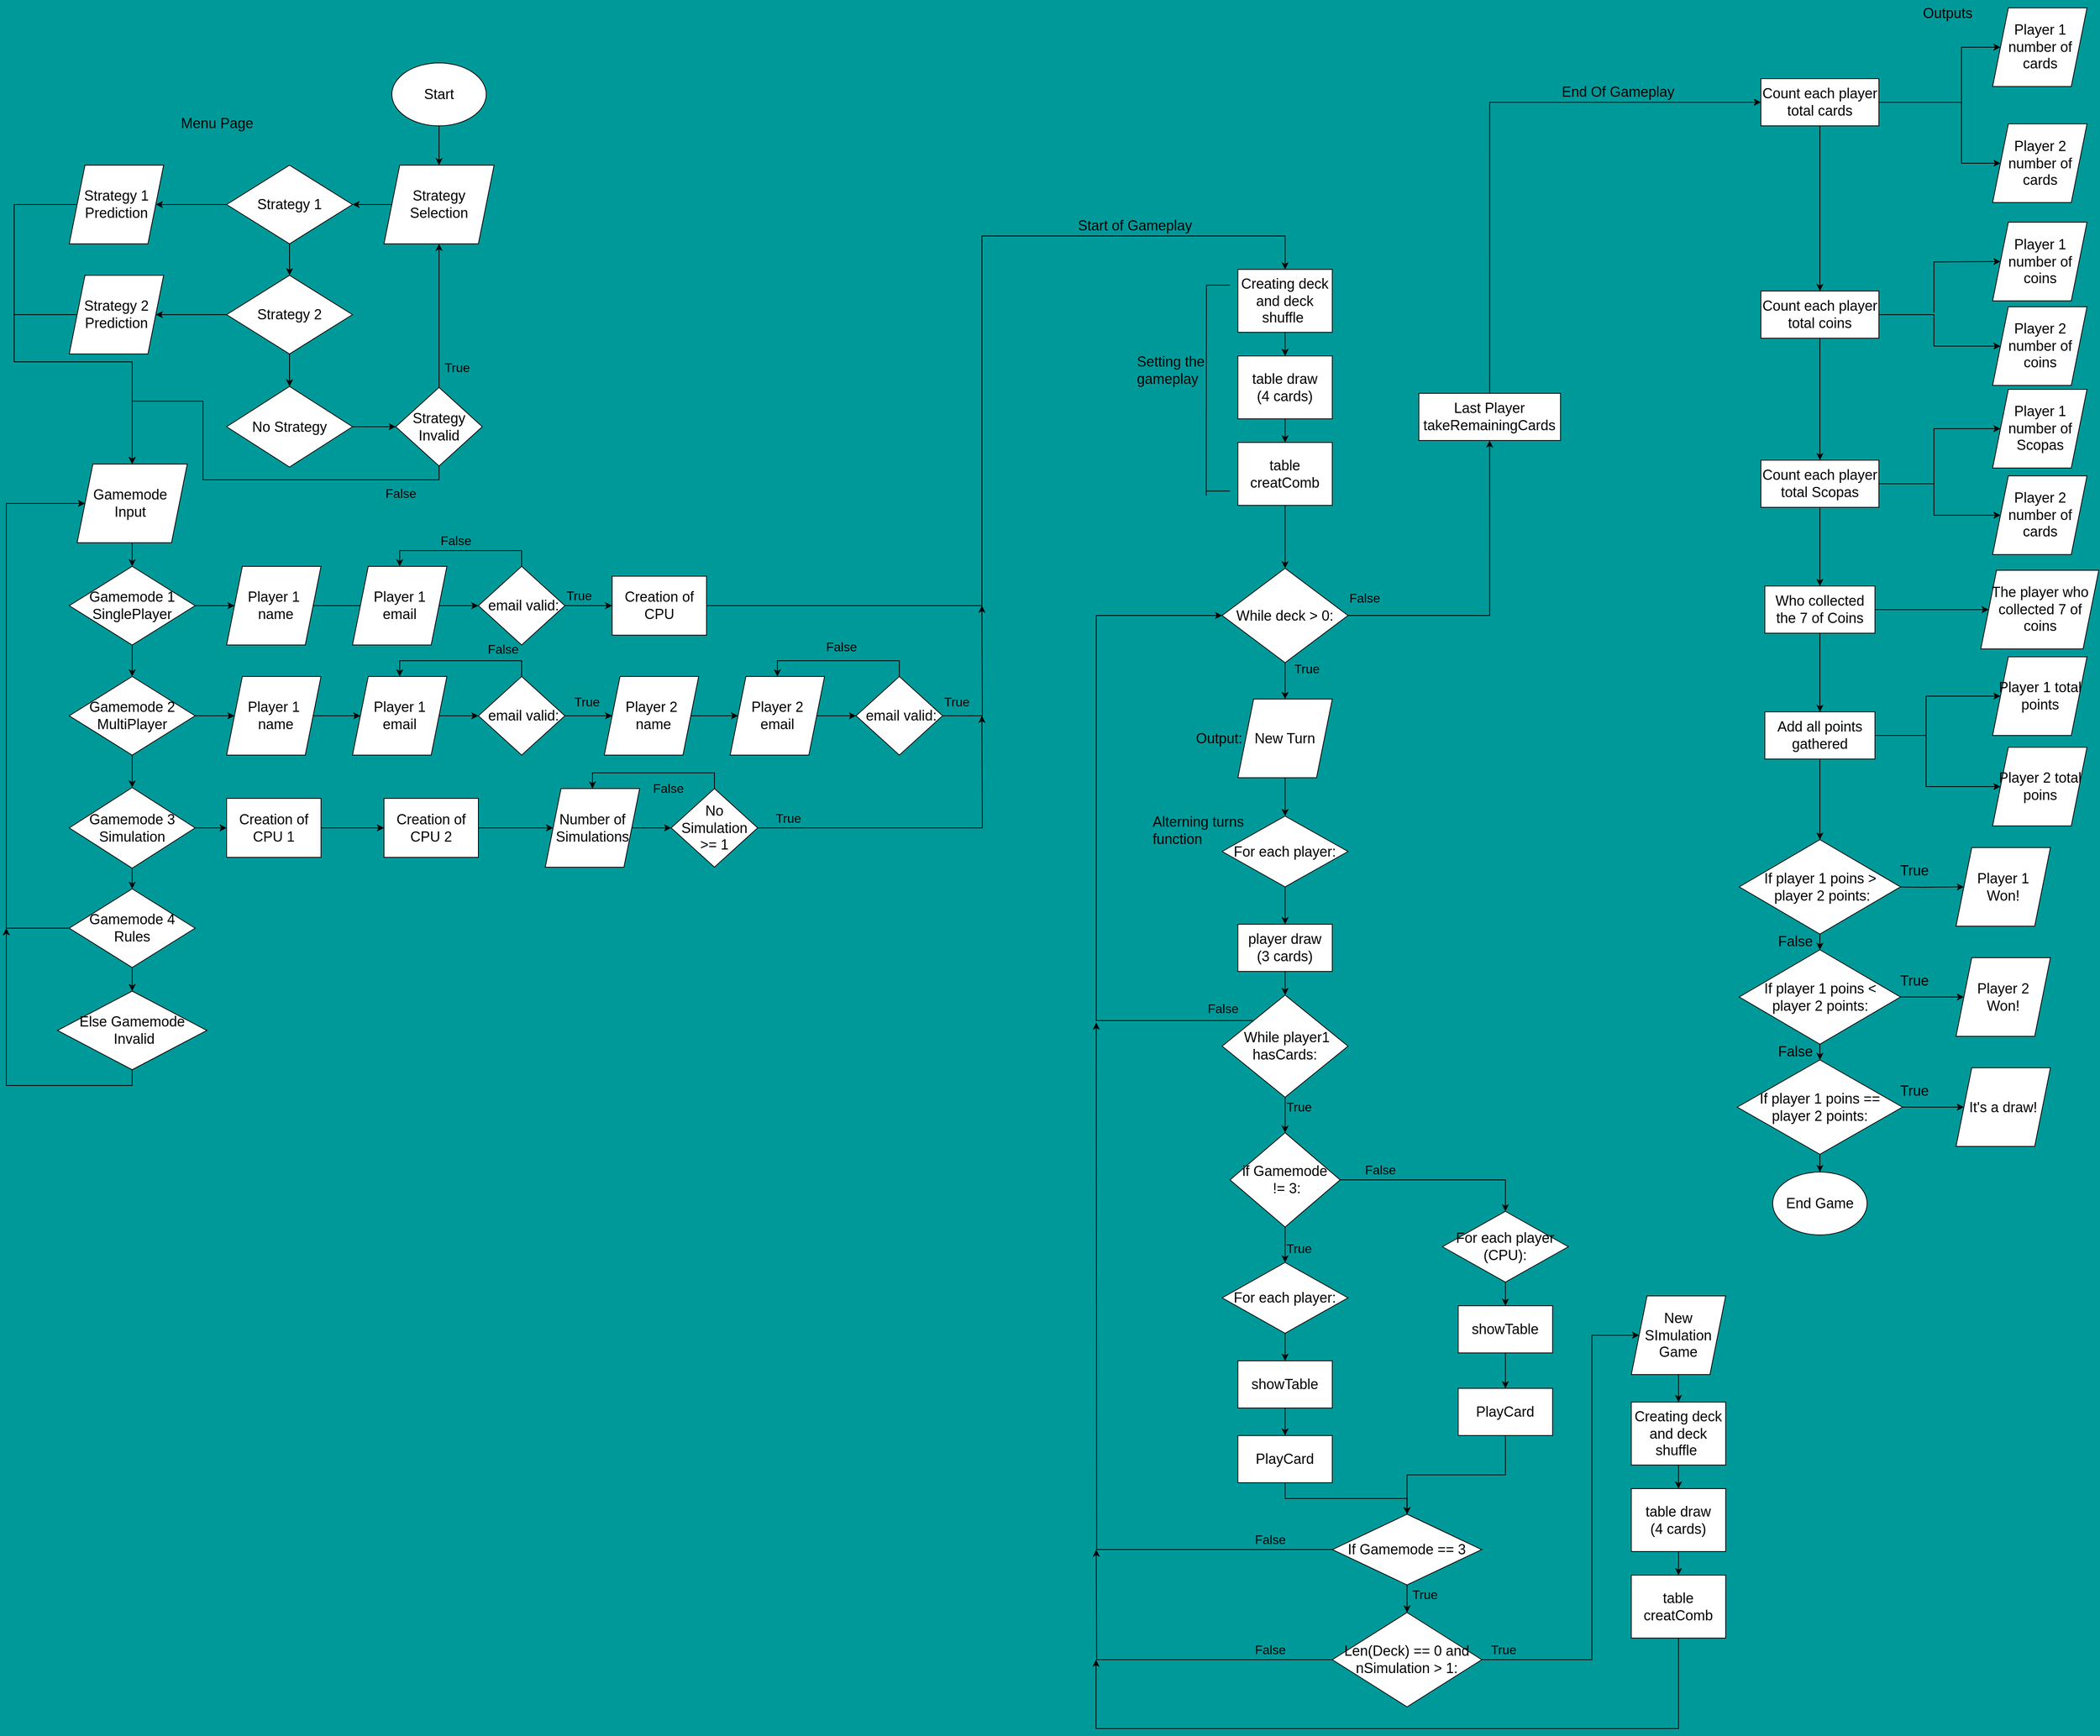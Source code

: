 <mxfile version="21.0.6" type="github" pages="5">
  <diagram id="C5RBs43oDa-KdzZeNtuy" name="Scopa Card Game">
    <mxGraphModel dx="1357" dy="1932" grid="1" gridSize="10" guides="1" tooltips="1" connect="1" arrows="1" fold="1" page="1" pageScale="1" pageWidth="827" pageHeight="1169" background="#009999" math="0" shadow="0">
      <root>
        <mxCell id="WIyWlLk6GJQsqaUBKTNV-0" />
        <mxCell id="WIyWlLk6GJQsqaUBKTNV-1" parent="WIyWlLk6GJQsqaUBKTNV-0" />
        <mxCell id="YeGWBvGDF-dvy0_CH280-10" style="edgeStyle=orthogonalEdgeStyle;rounded=0;orthogonalLoop=1;jettySize=auto;html=1;exitX=0.5;exitY=1;exitDx=0;exitDy=0;entryX=0.5;entryY=0;entryDx=0;entryDy=0;" parent="WIyWlLk6GJQsqaUBKTNV-1" source="HH_Q_SZp9m50b5lRNX-O-0" target="YeGWBvGDF-dvy0_CH280-0" edge="1">
          <mxGeometry relative="1" as="geometry" />
        </mxCell>
        <mxCell id="HH_Q_SZp9m50b5lRNX-O-0" value="&lt;font style=&quot;font-size: 18px;&quot;&gt;Start&lt;/font&gt;" style="ellipse;whiteSpace=wrap;html=1;" parent="WIyWlLk6GJQsqaUBKTNV-1" vertex="1">
          <mxGeometry x="940" y="-60" width="120" height="80" as="geometry" />
        </mxCell>
        <mxCell id="HH_Q_SZp9m50b5lRNX-O-47" style="edgeStyle=orthogonalEdgeStyle;rounded=0;orthogonalLoop=1;jettySize=auto;html=1;exitX=1;exitY=0.5;exitDx=0;exitDy=0;fontSize=18;entryX=0.5;entryY=0;entryDx=0;entryDy=0;" parent="WIyWlLk6GJQsqaUBKTNV-1" source="HH_Q_SZp9m50b5lRNX-O-3" target="As7zYQ27ajiBxiVSNyG--1" edge="1">
          <mxGeometry relative="1" as="geometry">
            <mxPoint x="2020" y="180" as="targetPoint" />
            <Array as="points">
              <mxPoint x="1690" y="630" />
              <mxPoint x="1690" y="160" />
              <mxPoint x="2075" y="160" />
            </Array>
          </mxGeometry>
        </mxCell>
        <mxCell id="HH_Q_SZp9m50b5lRNX-O-3" value="Creation of CPU" style="rounded=0;whiteSpace=wrap;html=1;fontSize=18;" parent="WIyWlLk6GJQsqaUBKTNV-1" vertex="1">
          <mxGeometry x="1220" y="592.5" width="120" height="75" as="geometry" />
        </mxCell>
        <mxCell id="HH_Q_SZp9m50b5lRNX-O-4" value="Gamemode&amp;nbsp;&lt;br&gt;Input&amp;nbsp;" style="shape=parallelogram;perimeter=parallelogramPerimeter;whiteSpace=wrap;html=1;fixedSize=1;fontSize=18;" parent="WIyWlLk6GJQsqaUBKTNV-1" vertex="1">
          <mxGeometry x="540" y="450" width="140" height="100" as="geometry" />
        </mxCell>
        <mxCell id="a4mW-Qo0J0XxIdTDFxQc-3" style="edgeStyle=orthogonalEdgeStyle;rounded=0;orthogonalLoop=1;jettySize=auto;html=1;exitX=0.5;exitY=1;exitDx=0;exitDy=0;entryX=0.5;entryY=0;entryDx=0;entryDy=0;" parent="WIyWlLk6GJQsqaUBKTNV-1" source="HH_Q_SZp9m50b5lRNX-O-7" target="HH_Q_SZp9m50b5lRNX-O-21" edge="1">
          <mxGeometry relative="1" as="geometry" />
        </mxCell>
        <mxCell id="HH_Q_SZp9m50b5lRNX-O-7" value="Gamemode 1&lt;br&gt;SinglePlayer" style="rhombus;whiteSpace=wrap;html=1;fontSize=18;" parent="WIyWlLk6GJQsqaUBKTNV-1" vertex="1">
          <mxGeometry x="530" y="580" width="160" height="100" as="geometry" />
        </mxCell>
        <mxCell id="HH_Q_SZp9m50b5lRNX-O-10" value="" style="endArrow=classic;html=1;rounded=0;fontSize=18;exitX=0.5;exitY=1;exitDx=0;exitDy=0;entryX=0.5;entryY=0;entryDx=0;entryDy=0;" parent="WIyWlLk6GJQsqaUBKTNV-1" source="HH_Q_SZp9m50b5lRNX-O-4" target="HH_Q_SZp9m50b5lRNX-O-7" edge="1">
          <mxGeometry width="50" height="50" relative="1" as="geometry">
            <mxPoint x="609.5" y="550" as="sourcePoint" />
            <mxPoint x="610" y="590" as="targetPoint" />
          </mxGeometry>
        </mxCell>
        <mxCell id="HH_Q_SZp9m50b5lRNX-O-16" value="" style="endArrow=classic;html=1;rounded=0;fontSize=18;exitX=1;exitY=0.5;exitDx=0;exitDy=0;entryX=0;entryY=0.5;entryDx=0;entryDy=0;" parent="WIyWlLk6GJQsqaUBKTNV-1" source="HH_Q_SZp9m50b5lRNX-O-7" target="HH_Q_SZp9m50b5lRNX-O-17" edge="1">
          <mxGeometry width="50" height="50" relative="1" as="geometry">
            <mxPoint x="619.5" y="560" as="sourcePoint" />
            <mxPoint x="620" y="600" as="targetPoint" />
          </mxGeometry>
        </mxCell>
        <mxCell id="HH_Q_SZp9m50b5lRNX-O-19" style="edgeStyle=orthogonalEdgeStyle;rounded=0;orthogonalLoop=1;jettySize=auto;html=1;exitX=1;exitY=0.5;exitDx=0;exitDy=0;entryX=0;entryY=0.5;entryDx=0;entryDy=0;fontSize=18;startArrow=none;" parent="WIyWlLk6GJQsqaUBKTNV-1" source="tfRP4BOYB_MUKid82z_x-2" target="HH_Q_SZp9m50b5lRNX-O-3" edge="1">
          <mxGeometry relative="1" as="geometry" />
        </mxCell>
        <mxCell id="HH_Q_SZp9m50b5lRNX-O-17" value="Player 1&lt;br&gt;&amp;nbsp;name" style="shape=parallelogram;perimeter=parallelogramPerimeter;whiteSpace=wrap;html=1;fixedSize=1;fontSize=18;" parent="WIyWlLk6GJQsqaUBKTNV-1" vertex="1">
          <mxGeometry x="730" y="580" width="120" height="100" as="geometry" />
        </mxCell>
        <mxCell id="a4mW-Qo0J0XxIdTDFxQc-4" style="edgeStyle=orthogonalEdgeStyle;rounded=0;orthogonalLoop=1;jettySize=auto;html=1;exitX=0.5;exitY=1;exitDx=0;exitDy=0;entryX=0.5;entryY=0;entryDx=0;entryDy=0;" parent="WIyWlLk6GJQsqaUBKTNV-1" source="HH_Q_SZp9m50b5lRNX-O-21" target="HH_Q_SZp9m50b5lRNX-O-36" edge="1">
          <mxGeometry relative="1" as="geometry" />
        </mxCell>
        <mxCell id="HH_Q_SZp9m50b5lRNX-O-21" value="Gamemode 2&lt;br&gt;MultiPlayer" style="rhombus;whiteSpace=wrap;html=1;fontSize=18;" parent="WIyWlLk6GJQsqaUBKTNV-1" vertex="1">
          <mxGeometry x="530" y="720" width="160" height="100" as="geometry" />
        </mxCell>
        <mxCell id="HH_Q_SZp9m50b5lRNX-O-23" value="" style="endArrow=classic;html=1;rounded=0;fontSize=18;exitX=1;exitY=0.5;exitDx=0;exitDy=0;entryX=0;entryY=0.5;entryDx=0;entryDy=0;" parent="WIyWlLk6GJQsqaUBKTNV-1" source="HH_Q_SZp9m50b5lRNX-O-21" target="HH_Q_SZp9m50b5lRNX-O-25" edge="1">
          <mxGeometry width="50" height="50" relative="1" as="geometry">
            <mxPoint x="619.5" y="690" as="sourcePoint" />
            <mxPoint x="620" y="730" as="targetPoint" />
          </mxGeometry>
        </mxCell>
        <mxCell id="HH_Q_SZp9m50b5lRNX-O-28" style="edgeStyle=orthogonalEdgeStyle;rounded=0;orthogonalLoop=1;jettySize=auto;html=1;exitX=1;exitY=0.5;exitDx=0;exitDy=0;fontSize=18;entryX=0;entryY=0.5;entryDx=0;entryDy=0;" parent="WIyWlLk6GJQsqaUBKTNV-1" source="HH_Q_SZp9m50b5lRNX-O-25" target="g_fAm4qxgGEfnLktXocE-22" edge="1">
          <mxGeometry relative="1" as="geometry">
            <mxPoint x="940" y="770" as="targetPoint" />
          </mxGeometry>
        </mxCell>
        <mxCell id="HH_Q_SZp9m50b5lRNX-O-25" value="Player 1&lt;br&gt;&amp;nbsp;name" style="shape=parallelogram;perimeter=parallelogramPerimeter;whiteSpace=wrap;html=1;fixedSize=1;fontSize=18;" parent="WIyWlLk6GJQsqaUBKTNV-1" vertex="1">
          <mxGeometry x="730" y="720" width="120" height="100" as="geometry" />
        </mxCell>
        <mxCell id="a4mW-Qo0J0XxIdTDFxQc-6" style="edgeStyle=orthogonalEdgeStyle;rounded=0;orthogonalLoop=1;jettySize=auto;html=1;exitX=1;exitY=0.5;exitDx=0;exitDy=0;entryX=0;entryY=0.5;entryDx=0;entryDy=0;" parent="WIyWlLk6GJQsqaUBKTNV-1" source="HH_Q_SZp9m50b5lRNX-O-35" target="J6nUsC2NRwStbbg_lRBb-2" edge="1">
          <mxGeometry relative="1" as="geometry">
            <mxPoint x="1110" y="880" as="targetPoint" />
          </mxGeometry>
        </mxCell>
        <mxCell id="HH_Q_SZp9m50b5lRNX-O-35" value="Creation of CPU 2" style="rounded=0;whiteSpace=wrap;html=1;fontSize=18;" parent="WIyWlLk6GJQsqaUBKTNV-1" vertex="1">
          <mxGeometry x="930" y="875" width="120" height="75" as="geometry" />
        </mxCell>
        <mxCell id="a4mW-Qo0J0XxIdTDFxQc-7" style="edgeStyle=orthogonalEdgeStyle;rounded=0;orthogonalLoop=1;jettySize=auto;html=1;exitX=0.5;exitY=1;exitDx=0;exitDy=0;" parent="WIyWlLk6GJQsqaUBKTNV-1" source="HH_Q_SZp9m50b5lRNX-O-36" target="HH_Q_SZp9m50b5lRNX-O-43" edge="1">
          <mxGeometry relative="1" as="geometry" />
        </mxCell>
        <mxCell id="HH_Q_SZp9m50b5lRNX-O-36" value="Gamemode 3&lt;br&gt;Simulation" style="rhombus;whiteSpace=wrap;html=1;fontSize=18;" parent="WIyWlLk6GJQsqaUBKTNV-1" vertex="1">
          <mxGeometry x="530" y="861.25" width="160" height="102.5" as="geometry" />
        </mxCell>
        <mxCell id="HH_Q_SZp9m50b5lRNX-O-38" value="" style="endArrow=classic;html=1;rounded=0;fontSize=18;exitX=1;exitY=0.5;exitDx=0;exitDy=0;entryX=0;entryY=0.5;entryDx=0;entryDy=0;" parent="WIyWlLk6GJQsqaUBKTNV-1" source="HH_Q_SZp9m50b5lRNX-O-36" target="HH_Q_SZp9m50b5lRNX-O-42" edge="1">
          <mxGeometry width="50" height="50" relative="1" as="geometry">
            <mxPoint x="619.5" y="820" as="sourcePoint" />
            <mxPoint x="730" y="895" as="targetPoint" />
          </mxGeometry>
        </mxCell>
        <mxCell id="a4mW-Qo0J0XxIdTDFxQc-5" style="edgeStyle=orthogonalEdgeStyle;rounded=0;orthogonalLoop=1;jettySize=auto;html=1;exitX=1;exitY=0.5;exitDx=0;exitDy=0;entryX=0;entryY=0.5;entryDx=0;entryDy=0;" parent="WIyWlLk6GJQsqaUBKTNV-1" source="HH_Q_SZp9m50b5lRNX-O-42" target="HH_Q_SZp9m50b5lRNX-O-35" edge="1">
          <mxGeometry relative="1" as="geometry" />
        </mxCell>
        <mxCell id="HH_Q_SZp9m50b5lRNX-O-42" value="Creation of CPU 1" style="rounded=0;whiteSpace=wrap;html=1;fontSize=18;" parent="WIyWlLk6GJQsqaUBKTNV-1" vertex="1">
          <mxGeometry x="730" y="875" width="120" height="75" as="geometry" />
        </mxCell>
        <mxCell id="HH_Q_SZp9m50b5lRNX-O-45" style="edgeStyle=orthogonalEdgeStyle;rounded=0;orthogonalLoop=1;jettySize=auto;html=1;exitX=0;exitY=0.5;exitDx=0;exitDy=0;fontSize=18;entryX=0;entryY=0.5;entryDx=0;entryDy=0;" parent="WIyWlLk6GJQsqaUBKTNV-1" source="HH_Q_SZp9m50b5lRNX-O-43" target="HH_Q_SZp9m50b5lRNX-O-4" edge="1">
          <mxGeometry relative="1" as="geometry">
            <mxPoint x="790" y="440" as="targetPoint" />
            <Array as="points">
              <mxPoint x="450" y="1040" />
              <mxPoint x="450" y="500" />
            </Array>
          </mxGeometry>
        </mxCell>
        <mxCell id="g_fAm4qxgGEfnLktXocE-3" style="edgeStyle=orthogonalEdgeStyle;rounded=0;orthogonalLoop=1;jettySize=auto;html=1;exitX=0.5;exitY=1;exitDx=0;exitDy=0;" parent="WIyWlLk6GJQsqaUBKTNV-1" source="wmRBI1XW2gA0O1IVpu8k-0" edge="1">
          <mxGeometry relative="1" as="geometry">
            <mxPoint x="450" y="1040" as="targetPoint" />
            <Array as="points">
              <mxPoint x="610" y="1240" />
              <mxPoint x="450" y="1240" />
            </Array>
          </mxGeometry>
        </mxCell>
        <mxCell id="wmRBI1XW2gA0O1IVpu8k-1" style="edgeStyle=orthogonalEdgeStyle;rounded=0;orthogonalLoop=1;jettySize=auto;html=1;exitX=0.5;exitY=1;exitDx=0;exitDy=0;entryX=0.5;entryY=0;entryDx=0;entryDy=0;" parent="WIyWlLk6GJQsqaUBKTNV-1" source="HH_Q_SZp9m50b5lRNX-O-43" target="wmRBI1XW2gA0O1IVpu8k-0" edge="1">
          <mxGeometry relative="1" as="geometry" />
        </mxCell>
        <mxCell id="HH_Q_SZp9m50b5lRNX-O-43" value="Gamemode 4&lt;br&gt;Rules" style="rhombus;whiteSpace=wrap;html=1;fontSize=18;" parent="WIyWlLk6GJQsqaUBKTNV-1" vertex="1">
          <mxGeometry x="530" y="990" width="160" height="100" as="geometry" />
        </mxCell>
        <mxCell id="tfRP4BOYB_MUKid82z_x-0" style="edgeStyle=orthogonalEdgeStyle;rounded=0;orthogonalLoop=1;jettySize=auto;html=1;exitX=1;exitY=0.5;exitDx=0;exitDy=0;entryX=0;entryY=0.5;entryDx=0;entryDy=0;fontSize=18;" parent="WIyWlLk6GJQsqaUBKTNV-1" source="tfRP4BOYB_MUKid82z_x-1" target="tfRP4BOYB_MUKid82z_x-2" edge="1">
          <mxGeometry relative="1" as="geometry">
            <mxPoint x="920" y="520" as="targetPoint" />
          </mxGeometry>
        </mxCell>
        <mxCell id="tfRP4BOYB_MUKid82z_x-1" value="Player 1&lt;br&gt;email" style="shape=parallelogram;perimeter=parallelogramPerimeter;whiteSpace=wrap;html=1;fixedSize=1;fontSize=18;" parent="WIyWlLk6GJQsqaUBKTNV-1" vertex="1">
          <mxGeometry x="890" y="580" width="120" height="100" as="geometry" />
        </mxCell>
        <mxCell id="tfRP4BOYB_MUKid82z_x-3" value="" style="edgeStyle=orthogonalEdgeStyle;rounded=0;orthogonalLoop=1;jettySize=auto;html=1;exitX=1;exitY=0.5;exitDx=0;exitDy=0;entryX=0;entryY=0.5;entryDx=0;entryDy=0;fontSize=18;endArrow=none;" parent="WIyWlLk6GJQsqaUBKTNV-1" source="HH_Q_SZp9m50b5lRNX-O-17" target="tfRP4BOYB_MUKid82z_x-1" edge="1">
          <mxGeometry relative="1" as="geometry">
            <mxPoint x="820" y="630" as="sourcePoint" />
            <mxPoint x="1180" y="588" as="targetPoint" />
          </mxGeometry>
        </mxCell>
        <mxCell id="tfRP4BOYB_MUKid82z_x-4" style="edgeStyle=orthogonalEdgeStyle;rounded=0;orthogonalLoop=1;jettySize=auto;html=1;exitX=0.5;exitY=0;exitDx=0;exitDy=0;entryX=0.5;entryY=0;entryDx=0;entryDy=0;" parent="WIyWlLk6GJQsqaUBKTNV-1" source="tfRP4BOYB_MUKid82z_x-2" target="tfRP4BOYB_MUKid82z_x-1" edge="1">
          <mxGeometry relative="1" as="geometry" />
        </mxCell>
        <mxCell id="tfRP4BOYB_MUKid82z_x-2" value="&lt;font style=&quot;font-size: 18px;&quot;&gt;&amp;nbsp;email valid:&lt;/font&gt;" style="rhombus;whiteSpace=wrap;html=1;" parent="WIyWlLk6GJQsqaUBKTNV-1" vertex="1">
          <mxGeometry x="1050" y="580" width="110" height="100" as="geometry" />
        </mxCell>
        <mxCell id="g_fAm4qxgGEfnLktXocE-0" value="&lt;font style=&quot;font-size: 16px;&quot;&gt;False&lt;/font&gt;" style="text;whiteSpace=wrap;html=1;fontSize=18;" parent="WIyWlLk6GJQsqaUBKTNV-1" vertex="1">
          <mxGeometry x="1000" y="530" width="50" height="30" as="geometry" />
        </mxCell>
        <mxCell id="g_fAm4qxgGEfnLktXocE-1" value="&lt;font style=&quot;font-size: 16px;&quot;&gt;True&lt;/font&gt;" style="text;whiteSpace=wrap;html=1;fontSize=18;" parent="WIyWlLk6GJQsqaUBKTNV-1" vertex="1">
          <mxGeometry x="1160" y="600" width="50" height="30" as="geometry" />
        </mxCell>
        <mxCell id="g_fAm4qxgGEfnLktXocE-20" style="edgeStyle=orthogonalEdgeStyle;rounded=0;orthogonalLoop=1;jettySize=auto;html=1;exitX=1;exitY=0.5;exitDx=0;exitDy=0;entryX=0;entryY=0.5;entryDx=0;entryDy=0;fontSize=18;startArrow=none;" parent="WIyWlLk6GJQsqaUBKTNV-1" source="g_fAm4qxgGEfnLktXocE-24" target="g_fAm4qxgGEfnLktXocE-28" edge="1">
          <mxGeometry relative="1" as="geometry">
            <mxPoint x="1220" y="770" as="targetPoint" />
          </mxGeometry>
        </mxCell>
        <mxCell id="g_fAm4qxgGEfnLktXocE-21" style="edgeStyle=orthogonalEdgeStyle;rounded=0;orthogonalLoop=1;jettySize=auto;html=1;exitX=1;exitY=0.5;exitDx=0;exitDy=0;entryX=0;entryY=0.5;entryDx=0;entryDy=0;fontSize=18;" parent="WIyWlLk6GJQsqaUBKTNV-1" source="g_fAm4qxgGEfnLktXocE-22" target="g_fAm4qxgGEfnLktXocE-24" edge="1">
          <mxGeometry relative="1" as="geometry">
            <mxPoint x="920" y="660" as="targetPoint" />
          </mxGeometry>
        </mxCell>
        <mxCell id="g_fAm4qxgGEfnLktXocE-22" value="Player 1&lt;br&gt;email" style="shape=parallelogram;perimeter=parallelogramPerimeter;whiteSpace=wrap;html=1;fixedSize=1;fontSize=18;" parent="WIyWlLk6GJQsqaUBKTNV-1" vertex="1">
          <mxGeometry x="890" y="720" width="120" height="100" as="geometry" />
        </mxCell>
        <mxCell id="g_fAm4qxgGEfnLktXocE-23" style="edgeStyle=orthogonalEdgeStyle;rounded=0;orthogonalLoop=1;jettySize=auto;html=1;exitX=0.5;exitY=0;exitDx=0;exitDy=0;entryX=0.5;entryY=0;entryDx=0;entryDy=0;" parent="WIyWlLk6GJQsqaUBKTNV-1" source="g_fAm4qxgGEfnLktXocE-24" target="g_fAm4qxgGEfnLktXocE-22" edge="1">
          <mxGeometry relative="1" as="geometry" />
        </mxCell>
        <mxCell id="g_fAm4qxgGEfnLktXocE-24" value="&lt;font style=&quot;font-size: 18px;&quot;&gt;&amp;nbsp;email valid:&lt;/font&gt;" style="rhombus;whiteSpace=wrap;html=1;" parent="WIyWlLk6GJQsqaUBKTNV-1" vertex="1">
          <mxGeometry x="1050" y="720" width="110" height="100" as="geometry" />
        </mxCell>
        <mxCell id="g_fAm4qxgGEfnLktXocE-25" value="&lt;font style=&quot;font-size: 16px;&quot;&gt;False&lt;/font&gt;" style="text;whiteSpace=wrap;html=1;fontSize=18;" parent="WIyWlLk6GJQsqaUBKTNV-1" vertex="1">
          <mxGeometry x="1060" y="667.5" width="50" height="30" as="geometry" />
        </mxCell>
        <mxCell id="g_fAm4qxgGEfnLktXocE-26" value="&lt;font style=&quot;font-size: 16px;&quot;&gt;True&lt;/font&gt;" style="text;whiteSpace=wrap;html=1;fontSize=18;" parent="WIyWlLk6GJQsqaUBKTNV-1" vertex="1">
          <mxGeometry x="1170" y="735" width="50" height="30" as="geometry" />
        </mxCell>
        <mxCell id="g_fAm4qxgGEfnLktXocE-27" style="edgeStyle=orthogonalEdgeStyle;rounded=0;orthogonalLoop=1;jettySize=auto;html=1;exitX=1;exitY=0.5;exitDx=0;exitDy=0;fontSize=18;entryX=0;entryY=0.5;entryDx=0;entryDy=0;" parent="WIyWlLk6GJQsqaUBKTNV-1" source="g_fAm4qxgGEfnLktXocE-28" target="g_fAm4qxgGEfnLktXocE-31" edge="1">
          <mxGeometry relative="1" as="geometry">
            <mxPoint x="1420" y="765" as="targetPoint" />
          </mxGeometry>
        </mxCell>
        <mxCell id="g_fAm4qxgGEfnLktXocE-28" value="Player 2&lt;br&gt;&amp;nbsp;name" style="shape=parallelogram;perimeter=parallelogramPerimeter;whiteSpace=wrap;html=1;fixedSize=1;fontSize=18;" parent="WIyWlLk6GJQsqaUBKTNV-1" vertex="1">
          <mxGeometry x="1210" y="720" width="120" height="100" as="geometry" />
        </mxCell>
        <mxCell id="g_fAm4qxgGEfnLktXocE-29" style="edgeStyle=orthogonalEdgeStyle;rounded=0;orthogonalLoop=1;jettySize=auto;html=1;exitX=1;exitY=0.5;exitDx=0;exitDy=0;fontSize=18;startArrow=none;" parent="WIyWlLk6GJQsqaUBKTNV-1" source="g_fAm4qxgGEfnLktXocE-33" edge="1">
          <mxGeometry relative="1" as="geometry">
            <mxPoint x="1690" y="630" as="targetPoint" />
          </mxGeometry>
        </mxCell>
        <mxCell id="g_fAm4qxgGEfnLktXocE-30" style="edgeStyle=orthogonalEdgeStyle;rounded=0;orthogonalLoop=1;jettySize=auto;html=1;exitX=1;exitY=0.5;exitDx=0;exitDy=0;entryX=0;entryY=0.5;entryDx=0;entryDy=0;fontSize=18;" parent="WIyWlLk6GJQsqaUBKTNV-1" source="g_fAm4qxgGEfnLktXocE-31" target="g_fAm4qxgGEfnLktXocE-33" edge="1">
          <mxGeometry relative="1" as="geometry">
            <mxPoint x="1400" y="655" as="targetPoint" />
          </mxGeometry>
        </mxCell>
        <mxCell id="g_fAm4qxgGEfnLktXocE-31" value="Player 2&lt;br&gt;email" style="shape=parallelogram;perimeter=parallelogramPerimeter;whiteSpace=wrap;html=1;fixedSize=1;fontSize=18;" parent="WIyWlLk6GJQsqaUBKTNV-1" vertex="1">
          <mxGeometry x="1370" y="720" width="120" height="100" as="geometry" />
        </mxCell>
        <mxCell id="g_fAm4qxgGEfnLktXocE-32" style="edgeStyle=orthogonalEdgeStyle;rounded=0;orthogonalLoop=1;jettySize=auto;html=1;exitX=0.5;exitY=0;exitDx=0;exitDy=0;entryX=0.5;entryY=0;entryDx=0;entryDy=0;" parent="WIyWlLk6GJQsqaUBKTNV-1" source="g_fAm4qxgGEfnLktXocE-33" target="g_fAm4qxgGEfnLktXocE-31" edge="1">
          <mxGeometry relative="1" as="geometry" />
        </mxCell>
        <mxCell id="g_fAm4qxgGEfnLktXocE-33" value="&lt;font style=&quot;font-size: 18px;&quot;&gt;&amp;nbsp;email valid:&lt;/font&gt;" style="rhombus;whiteSpace=wrap;html=1;" parent="WIyWlLk6GJQsqaUBKTNV-1" vertex="1">
          <mxGeometry x="1530" y="720" width="110" height="100" as="geometry" />
        </mxCell>
        <mxCell id="g_fAm4qxgGEfnLktXocE-34" value="&lt;font style=&quot;font-size: 16px;&quot;&gt;True&lt;/font&gt;" style="text;whiteSpace=wrap;html=1;fontSize=18;" parent="WIyWlLk6GJQsqaUBKTNV-1" vertex="1">
          <mxGeometry x="1640" y="735" width="50" height="30" as="geometry" />
        </mxCell>
        <mxCell id="J6nUsC2NRwStbbg_lRBb-0" style="edgeStyle=orthogonalEdgeStyle;rounded=0;orthogonalLoop=1;jettySize=auto;html=1;exitX=1;exitY=0.5;exitDx=0;exitDy=0;fontSize=18;startArrow=none;" parent="WIyWlLk6GJQsqaUBKTNV-1" source="J6nUsC2NRwStbbg_lRBb-4" edge="1">
          <mxGeometry relative="1" as="geometry">
            <mxPoint x="1690" y="770" as="targetPoint" />
          </mxGeometry>
        </mxCell>
        <mxCell id="J6nUsC2NRwStbbg_lRBb-1" style="edgeStyle=orthogonalEdgeStyle;rounded=0;orthogonalLoop=1;jettySize=auto;html=1;exitX=1;exitY=0.5;exitDx=0;exitDy=0;entryX=0;entryY=0.5;entryDx=0;entryDy=0;fontSize=18;" parent="WIyWlLk6GJQsqaUBKTNV-1" source="J6nUsC2NRwStbbg_lRBb-2" target="J6nUsC2NRwStbbg_lRBb-4" edge="1">
          <mxGeometry relative="1" as="geometry">
            <mxPoint x="1150" y="803.75" as="targetPoint" />
          </mxGeometry>
        </mxCell>
        <mxCell id="J6nUsC2NRwStbbg_lRBb-2" value="Number of Simulations" style="shape=parallelogram;perimeter=parallelogramPerimeter;whiteSpace=wrap;html=1;fixedSize=1;fontSize=18;" parent="WIyWlLk6GJQsqaUBKTNV-1" vertex="1">
          <mxGeometry x="1135" y="862.5" width="120" height="100" as="geometry" />
        </mxCell>
        <mxCell id="J6nUsC2NRwStbbg_lRBb-3" style="edgeStyle=orthogonalEdgeStyle;rounded=0;orthogonalLoop=1;jettySize=auto;html=1;exitX=0.5;exitY=0;exitDx=0;exitDy=0;entryX=0.5;entryY=0;entryDx=0;entryDy=0;" parent="WIyWlLk6GJQsqaUBKTNV-1" source="J6nUsC2NRwStbbg_lRBb-4" target="J6nUsC2NRwStbbg_lRBb-2" edge="1">
          <mxGeometry relative="1" as="geometry" />
        </mxCell>
        <mxCell id="J6nUsC2NRwStbbg_lRBb-4" value="&lt;span style=&quot;font-size: 18px;&quot;&gt;No Simulation &amp;gt;= 1&lt;/span&gt;" style="rhombus;whiteSpace=wrap;html=1;" parent="WIyWlLk6GJQsqaUBKTNV-1" vertex="1">
          <mxGeometry x="1295" y="862.5" width="110" height="100" as="geometry" />
        </mxCell>
        <mxCell id="J6nUsC2NRwStbbg_lRBb-5" value="&lt;font style=&quot;font-size: 16px;&quot;&gt;False&lt;/font&gt;" style="text;whiteSpace=wrap;html=1;fontSize=18;" parent="WIyWlLk6GJQsqaUBKTNV-1" vertex="1">
          <mxGeometry x="1270" y="845" width="50" height="30" as="geometry" />
        </mxCell>
        <mxCell id="J6nUsC2NRwStbbg_lRBb-6" value="&lt;font style=&quot;font-size: 16px;&quot;&gt;True&lt;/font&gt;" style="text;whiteSpace=wrap;html=1;fontSize=18;" parent="WIyWlLk6GJQsqaUBKTNV-1" vertex="1">
          <mxGeometry x="1426" y="882.5" width="50" height="30" as="geometry" />
        </mxCell>
        <mxCell id="YeGWBvGDF-dvy0_CH280-11" style="edgeStyle=orthogonalEdgeStyle;rounded=0;orthogonalLoop=1;jettySize=auto;html=1;exitX=0;exitY=0.5;exitDx=0;exitDy=0;entryX=1;entryY=0.5;entryDx=0;entryDy=0;" parent="WIyWlLk6GJQsqaUBKTNV-1" source="YeGWBvGDF-dvy0_CH280-0" target="YeGWBvGDF-dvy0_CH280-2" edge="1">
          <mxGeometry relative="1" as="geometry" />
        </mxCell>
        <mxCell id="YeGWBvGDF-dvy0_CH280-0" value="Strategy Selection" style="shape=parallelogram;perimeter=parallelogramPerimeter;whiteSpace=wrap;html=1;fixedSize=1;fontSize=18;" parent="WIyWlLk6GJQsqaUBKTNV-1" vertex="1">
          <mxGeometry x="930" y="70" width="140" height="100" as="geometry" />
        </mxCell>
        <mxCell id="YeGWBvGDF-dvy0_CH280-1" style="edgeStyle=orthogonalEdgeStyle;rounded=0;orthogonalLoop=1;jettySize=auto;html=1;exitX=0.5;exitY=1;exitDx=0;exitDy=0;entryX=0.5;entryY=0;entryDx=0;entryDy=0;" parent="WIyWlLk6GJQsqaUBKTNV-1" source="YeGWBvGDF-dvy0_CH280-2" target="YeGWBvGDF-dvy0_CH280-4" edge="1">
          <mxGeometry relative="1" as="geometry" />
        </mxCell>
        <mxCell id="hiqK_q8E5ouLZYj6ZJDG-6" style="edgeStyle=orthogonalEdgeStyle;rounded=0;orthogonalLoop=1;jettySize=auto;html=1;exitX=0;exitY=0.5;exitDx=0;exitDy=0;entryX=1;entryY=0.5;entryDx=0;entryDy=0;" parent="WIyWlLk6GJQsqaUBKTNV-1" source="YeGWBvGDF-dvy0_CH280-2" target="OLSodcF-RHbEvANPN67J-0" edge="1">
          <mxGeometry relative="1" as="geometry">
            <mxPoint x="690" y="120" as="targetPoint" />
          </mxGeometry>
        </mxCell>
        <mxCell id="YeGWBvGDF-dvy0_CH280-2" value="Strategy 1" style="rhombus;whiteSpace=wrap;html=1;fontSize=18;" parent="WIyWlLk6GJQsqaUBKTNV-1" vertex="1">
          <mxGeometry x="730" y="70" width="160" height="100" as="geometry" />
        </mxCell>
        <mxCell id="YeGWBvGDF-dvy0_CH280-3" style="edgeStyle=orthogonalEdgeStyle;rounded=0;orthogonalLoop=1;jettySize=auto;html=1;exitX=0.5;exitY=1;exitDx=0;exitDy=0;entryX=0.5;entryY=0;entryDx=0;entryDy=0;" parent="WIyWlLk6GJQsqaUBKTNV-1" source="YeGWBvGDF-dvy0_CH280-4" target="YeGWBvGDF-dvy0_CH280-6" edge="1">
          <mxGeometry relative="1" as="geometry" />
        </mxCell>
        <mxCell id="hiqK_q8E5ouLZYj6ZJDG-5" style="edgeStyle=orthogonalEdgeStyle;rounded=0;orthogonalLoop=1;jettySize=auto;html=1;exitX=0;exitY=0.5;exitDx=0;exitDy=0;entryX=1;entryY=0.5;entryDx=0;entryDy=0;" parent="WIyWlLk6GJQsqaUBKTNV-1" source="YeGWBvGDF-dvy0_CH280-4" target="OLSodcF-RHbEvANPN67J-13" edge="1">
          <mxGeometry relative="1" as="geometry">
            <mxPoint x="690" y="260" as="targetPoint" />
          </mxGeometry>
        </mxCell>
        <mxCell id="YeGWBvGDF-dvy0_CH280-4" value="Strategy 2" style="rhombus;whiteSpace=wrap;html=1;fontSize=18;" parent="WIyWlLk6GJQsqaUBKTNV-1" vertex="1">
          <mxGeometry x="730" y="210" width="160" height="100" as="geometry" />
        </mxCell>
        <mxCell id="hiqK_q8E5ouLZYj6ZJDG-14" style="edgeStyle=orthogonalEdgeStyle;rounded=0;orthogonalLoop=1;jettySize=auto;html=1;exitX=1;exitY=0.5;exitDx=0;exitDy=0;entryX=0;entryY=0.5;entryDx=0;entryDy=0;" parent="WIyWlLk6GJQsqaUBKTNV-1" source="YeGWBvGDF-dvy0_CH280-6" target="hiqK_q8E5ouLZYj6ZJDG-13" edge="1">
          <mxGeometry relative="1" as="geometry" />
        </mxCell>
        <mxCell id="YeGWBvGDF-dvy0_CH280-6" value="No Strategy" style="rhombus;whiteSpace=wrap;html=1;fontSize=18;" parent="WIyWlLk6GJQsqaUBKTNV-1" vertex="1">
          <mxGeometry x="730" y="351.25" width="160" height="102.5" as="geometry" />
        </mxCell>
        <mxCell id="ic1z0VXb14ZqtnYiiZXd-0" style="edgeStyle=orthogonalEdgeStyle;rounded=0;orthogonalLoop=1;jettySize=auto;html=1;exitX=0;exitY=0.5;exitDx=0;exitDy=0;entryX=0.5;entryY=0;entryDx=0;entryDy=0;" parent="WIyWlLk6GJQsqaUBKTNV-1" source="OLSodcF-RHbEvANPN67J-0" target="HH_Q_SZp9m50b5lRNX-O-4" edge="1">
          <mxGeometry relative="1" as="geometry">
            <Array as="points">
              <mxPoint x="460" y="120" />
              <mxPoint x="460" y="320" />
              <mxPoint x="610" y="320" />
            </Array>
            <mxPoint x="480" y="120" as="sourcePoint" />
          </mxGeometry>
        </mxCell>
        <mxCell id="ic1z0VXb14ZqtnYiiZXd-1" style="edgeStyle=orthogonalEdgeStyle;rounded=0;orthogonalLoop=1;jettySize=auto;html=1;exitX=0;exitY=0.5;exitDx=0;exitDy=0;entryX=0.5;entryY=0;entryDx=0;entryDy=0;" parent="WIyWlLk6GJQsqaUBKTNV-1" source="OLSodcF-RHbEvANPN67J-13" target="HH_Q_SZp9m50b5lRNX-O-4" edge="1">
          <mxGeometry relative="1" as="geometry">
            <Array as="points">
              <mxPoint x="460" y="260" />
              <mxPoint x="460" y="320" />
              <mxPoint x="610" y="320" />
            </Array>
            <mxPoint x="480" y="260" as="sourcePoint" />
          </mxGeometry>
        </mxCell>
        <mxCell id="hiqK_q8E5ouLZYj6ZJDG-15" style="edgeStyle=orthogonalEdgeStyle;rounded=0;orthogonalLoop=1;jettySize=auto;html=1;exitX=0.5;exitY=0;exitDx=0;exitDy=0;entryX=0.5;entryY=1;entryDx=0;entryDy=0;" parent="WIyWlLk6GJQsqaUBKTNV-1" source="hiqK_q8E5ouLZYj6ZJDG-13" target="YeGWBvGDF-dvy0_CH280-0" edge="1">
          <mxGeometry relative="1" as="geometry" />
        </mxCell>
        <mxCell id="6V3KA9wj_s8eHBqg6Mto-1" style="edgeStyle=orthogonalEdgeStyle;rounded=0;orthogonalLoop=1;jettySize=auto;html=1;exitX=0.5;exitY=1;exitDx=0;exitDy=0;entryX=0.5;entryY=0;entryDx=0;entryDy=0;" parent="WIyWlLk6GJQsqaUBKTNV-1" source="hiqK_q8E5ouLZYj6ZJDG-13" target="HH_Q_SZp9m50b5lRNX-O-4" edge="1">
          <mxGeometry relative="1" as="geometry">
            <mxPoint x="620" y="400" as="targetPoint" />
            <Array as="points">
              <mxPoint x="1000" y="470" />
              <mxPoint x="700" y="470" />
              <mxPoint x="700" y="370" />
              <mxPoint x="610" y="370" />
            </Array>
          </mxGeometry>
        </mxCell>
        <mxCell id="hiqK_q8E5ouLZYj6ZJDG-13" value="&lt;font style=&quot;font-size: 18px;&quot;&gt;Strategy Invalid&lt;/font&gt;" style="rhombus;whiteSpace=wrap;html=1;" parent="WIyWlLk6GJQsqaUBKTNV-1" vertex="1">
          <mxGeometry x="945" y="352.5" width="110" height="100" as="geometry" />
        </mxCell>
        <mxCell id="hiqK_q8E5ouLZYj6ZJDG-16" value="&lt;font style=&quot;font-size: 16px;&quot;&gt;True&lt;/font&gt;" style="text;whiteSpace=wrap;html=1;fontSize=18;" parent="WIyWlLk6GJQsqaUBKTNV-1" vertex="1">
          <mxGeometry x="1005" y="310" width="50" height="30" as="geometry" />
        </mxCell>
        <mxCell id="hiqK_q8E5ouLZYj6ZJDG-19" value="&lt;font style=&quot;font-size: 16px;&quot;&gt;False&lt;/font&gt;" style="text;whiteSpace=wrap;html=1;fontSize=18;" parent="WIyWlLk6GJQsqaUBKTNV-1" vertex="1">
          <mxGeometry x="930" y="470" width="50" height="30" as="geometry" />
        </mxCell>
        <mxCell id="wmRBI1XW2gA0O1IVpu8k-0" value="Else Gamemode&lt;br&gt;&amp;nbsp;Invalid" style="rhombus;whiteSpace=wrap;html=1;fontSize=18;" parent="WIyWlLk6GJQsqaUBKTNV-1" vertex="1">
          <mxGeometry x="515" y="1120" width="190" height="100" as="geometry" />
        </mxCell>
        <mxCell id="As7zYQ27ajiBxiVSNyG--0" style="edgeStyle=orthogonalEdgeStyle;rounded=0;orthogonalLoop=1;jettySize=auto;html=1;exitX=0.5;exitY=1;exitDx=0;exitDy=0;fontSize=18;entryX=0.5;entryY=0;entryDx=0;entryDy=0;" parent="WIyWlLk6GJQsqaUBKTNV-1" source="As7zYQ27ajiBxiVSNyG--1" target="As7zYQ27ajiBxiVSNyG--3" edge="1">
          <mxGeometry relative="1" as="geometry">
            <mxPoint x="2075.28" y="352.5" as="targetPoint" />
          </mxGeometry>
        </mxCell>
        <mxCell id="As7zYQ27ajiBxiVSNyG--1" value="Creating deck and deck shuffle&amp;nbsp;" style="rounded=0;whiteSpace=wrap;html=1;fontSize=18;" parent="WIyWlLk6GJQsqaUBKTNV-1" vertex="1">
          <mxGeometry x="2015.28" y="202.5" width="120" height="80" as="geometry" />
        </mxCell>
        <mxCell id="As7zYQ27ajiBxiVSNyG--2" style="edgeStyle=orthogonalEdgeStyle;rounded=0;orthogonalLoop=1;jettySize=auto;html=1;exitX=0.5;exitY=1;exitDx=0;exitDy=0;fontSize=18;entryX=0.5;entryY=0;entryDx=0;entryDy=0;" parent="WIyWlLk6GJQsqaUBKTNV-1" source="As7zYQ27ajiBxiVSNyG--3" target="As7zYQ27ajiBxiVSNyG--5" edge="1">
          <mxGeometry relative="1" as="geometry">
            <mxPoint x="2075.28" y="492.5" as="targetPoint" />
          </mxGeometry>
        </mxCell>
        <mxCell id="As7zYQ27ajiBxiVSNyG--3" value="table draw &lt;br&gt;(4 cards)" style="rounded=0;whiteSpace=wrap;html=1;fontSize=18;" parent="WIyWlLk6GJQsqaUBKTNV-1" vertex="1">
          <mxGeometry x="2015.28" y="312.5" width="120" height="80" as="geometry" />
        </mxCell>
        <mxCell id="As7zYQ27ajiBxiVSNyG--4" style="edgeStyle=orthogonalEdgeStyle;rounded=0;orthogonalLoop=1;jettySize=auto;html=1;exitX=0.5;exitY=1;exitDx=0;exitDy=0;fontSize=18;entryX=0.5;entryY=0;entryDx=0;entryDy=0;" parent="WIyWlLk6GJQsqaUBKTNV-1" source="As7zYQ27ajiBxiVSNyG--5" target="As7zYQ27ajiBxiVSNyG--10" edge="1">
          <mxGeometry relative="1" as="geometry">
            <mxPoint x="2075.28" y="582.5" as="targetPoint" />
          </mxGeometry>
        </mxCell>
        <mxCell id="As7zYQ27ajiBxiVSNyG--5" value="table creatComb" style="rounded=0;whiteSpace=wrap;html=1;fontSize=18;" parent="WIyWlLk6GJQsqaUBKTNV-1" vertex="1">
          <mxGeometry x="2015.28" y="422.5" width="120" height="80" as="geometry" />
        </mxCell>
        <mxCell id="As7zYQ27ajiBxiVSNyG--8" style="edgeStyle=orthogonalEdgeStyle;rounded=0;orthogonalLoop=1;jettySize=auto;html=1;entryX=0.5;entryY=0;entryDx=0;entryDy=0;" parent="WIyWlLk6GJQsqaUBKTNV-1" source="As7zYQ27ajiBxiVSNyG--10" target="OLSodcF-RHbEvANPN67J-12" edge="1">
          <mxGeometry relative="1" as="geometry">
            <mxPoint x="2125.28" y="732.5" as="targetPoint" />
          </mxGeometry>
        </mxCell>
        <mxCell id="As7zYQ27ajiBxiVSNyG--9" style="edgeStyle=orthogonalEdgeStyle;rounded=0;orthogonalLoop=1;jettySize=auto;html=1;exitX=1;exitY=0.5;exitDx=0;exitDy=0;entryX=0.5;entryY=1;entryDx=0;entryDy=0;" parent="WIyWlLk6GJQsqaUBKTNV-1" source="As7zYQ27ajiBxiVSNyG--10" target="As7zYQ27ajiBxiVSNyG--91" edge="1">
          <mxGeometry relative="1" as="geometry" />
        </mxCell>
        <mxCell id="As7zYQ27ajiBxiVSNyG--10" value="&lt;font style=&quot;font-size: 18px;&quot;&gt;While deck &amp;gt; 0:&lt;/font&gt;" style="rhombus;whiteSpace=wrap;html=1;" parent="WIyWlLk6GJQsqaUBKTNV-1" vertex="1">
          <mxGeometry x="1995.28" y="582.5" width="160" height="120" as="geometry" />
        </mxCell>
        <mxCell id="As7zYQ27ajiBxiVSNyG--11" style="edgeStyle=orthogonalEdgeStyle;rounded=0;orthogonalLoop=1;jettySize=auto;html=1;entryX=0;entryY=0.5;entryDx=0;entryDy=0;fontSize=18;exitX=0;exitY=0;exitDx=0;exitDy=0;" parent="WIyWlLk6GJQsqaUBKTNV-1" source="As7zYQ27ajiBxiVSNyG--59" target="As7zYQ27ajiBxiVSNyG--10" edge="1">
          <mxGeometry relative="1" as="geometry">
            <mxPoint x="1835.28" y="1252.5" as="sourcePoint" />
            <Array as="points">
              <mxPoint x="1835.28" y="1157.5" />
              <mxPoint x="1835.28" y="642.5" />
            </Array>
          </mxGeometry>
        </mxCell>
        <mxCell id="As7zYQ27ajiBxiVSNyG--12" value="Setting the gameplay" style="text;whiteSpace=wrap;html=1;fontSize=18;" parent="WIyWlLk6GJQsqaUBKTNV-1" vertex="1">
          <mxGeometry x="1885.28" y="302.5" width="120" height="50" as="geometry" />
        </mxCell>
        <mxCell id="As7zYQ27ajiBxiVSNyG--14" style="edgeStyle=orthogonalEdgeStyle;rounded=0;orthogonalLoop=1;jettySize=auto;html=1;exitX=0.5;exitY=1;exitDx=0;exitDy=0;entryX=0.5;entryY=0;entryDx=0;entryDy=0;fontSize=18;" parent="WIyWlLk6GJQsqaUBKTNV-1" source="As7zYQ27ajiBxiVSNyG--16" target="As7zYQ27ajiBxiVSNyG--20" edge="1">
          <mxGeometry relative="1" as="geometry" />
        </mxCell>
        <mxCell id="As7zYQ27ajiBxiVSNyG--15" style="edgeStyle=orthogonalEdgeStyle;rounded=0;orthogonalLoop=1;jettySize=auto;html=1;exitX=1;exitY=0.5;exitDx=0;exitDy=0;fontSize=18;entryX=0;entryY=0.5;entryDx=0;entryDy=0;" parent="WIyWlLk6GJQsqaUBKTNV-1" source="As7zYQ27ajiBxiVSNyG--16" target="OLSodcF-RHbEvANPN67J-17" edge="1">
          <mxGeometry relative="1" as="geometry">
            <mxPoint x="2980" y="70" as="targetPoint" />
            <Array as="points">
              <mxPoint x="2935" y="-10" />
              <mxPoint x="2935" y="68" />
            </Array>
          </mxGeometry>
        </mxCell>
        <mxCell id="As7zYQ27ajiBxiVSNyG--16" value="Count each player total cards" style="rounded=0;whiteSpace=wrap;html=1;fontSize=18;" parent="WIyWlLk6GJQsqaUBKTNV-1" vertex="1">
          <mxGeometry x="2680" y="-40" width="150" height="60" as="geometry" />
        </mxCell>
        <mxCell id="lPtxXaYhRmQ_pLQ50HGr-1" style="edgeStyle=orthogonalEdgeStyle;rounded=0;orthogonalLoop=1;jettySize=auto;html=1;exitX=0.5;exitY=1;exitDx=0;exitDy=0;entryX=0.5;entryY=0;entryDx=0;entryDy=0;" edge="1" parent="WIyWlLk6GJQsqaUBKTNV-1" source="As7zYQ27ajiBxiVSNyG--18" target="As7zYQ27ajiBxiVSNyG--72">
          <mxGeometry relative="1" as="geometry" />
        </mxCell>
        <mxCell id="As7zYQ27ajiBxiVSNyG--18" value="Count each player total Scopas" style="rounded=0;whiteSpace=wrap;html=1;fontSize=18;" parent="WIyWlLk6GJQsqaUBKTNV-1" vertex="1">
          <mxGeometry x="2680" y="445" width="150" height="60" as="geometry" />
        </mxCell>
        <mxCell id="lPtxXaYhRmQ_pLQ50HGr-0" style="edgeStyle=orthogonalEdgeStyle;rounded=0;orthogonalLoop=1;jettySize=auto;html=1;exitX=0.5;exitY=1;exitDx=0;exitDy=0;entryX=0.5;entryY=0;entryDx=0;entryDy=0;" edge="1" parent="WIyWlLk6GJQsqaUBKTNV-1" source="As7zYQ27ajiBxiVSNyG--20" target="As7zYQ27ajiBxiVSNyG--18">
          <mxGeometry relative="1" as="geometry" />
        </mxCell>
        <mxCell id="As7zYQ27ajiBxiVSNyG--20" value="Count each player total coins" style="rounded=0;whiteSpace=wrap;html=1;fontSize=18;" parent="WIyWlLk6GJQsqaUBKTNV-1" vertex="1">
          <mxGeometry x="2680" y="230" width="150" height="60" as="geometry" />
        </mxCell>
        <mxCell id="As7zYQ27ajiBxiVSNyG--22" style="edgeStyle=orthogonalEdgeStyle;rounded=0;orthogonalLoop=1;jettySize=auto;html=1;exitX=1;exitY=0.5;exitDx=0;exitDy=0;entryX=0;entryY=0.5;entryDx=0;entryDy=0;" parent="WIyWlLk6GJQsqaUBKTNV-1" source="As7zYQ27ajiBxiVSNyG--23" target="OLSodcF-RHbEvANPN67J-10" edge="1">
          <mxGeometry relative="1" as="geometry">
            <Array as="points">
              <mxPoint x="2890" y="795" />
              <mxPoint x="2890" y="860" />
            </Array>
            <mxPoint x="2967.5" y="825" as="targetPoint" />
          </mxGeometry>
        </mxCell>
        <mxCell id="lPtxXaYhRmQ_pLQ50HGr-3" style="edgeStyle=orthogonalEdgeStyle;rounded=0;orthogonalLoop=1;jettySize=auto;html=1;exitX=0.5;exitY=1;exitDx=0;exitDy=0;entryX=0.5;entryY=0;entryDx=0;entryDy=0;" edge="1" parent="WIyWlLk6GJQsqaUBKTNV-1" source="As7zYQ27ajiBxiVSNyG--23" target="As7zYQ27ajiBxiVSNyG--26">
          <mxGeometry relative="1" as="geometry" />
        </mxCell>
        <mxCell id="As7zYQ27ajiBxiVSNyG--23" value="Add all points gathered" style="rounded=0;whiteSpace=wrap;html=1;fontSize=18;" parent="WIyWlLk6GJQsqaUBKTNV-1" vertex="1">
          <mxGeometry x="2685" y="765" width="140" height="60" as="geometry" />
        </mxCell>
        <mxCell id="As7zYQ27ajiBxiVSNyG--24" style="edgeStyle=orthogonalEdgeStyle;rounded=0;orthogonalLoop=1;jettySize=auto;html=1;exitX=1;exitY=0.5;exitDx=0;exitDy=0;entryX=0;entryY=0.5;entryDx=0;entryDy=0;fontSize=18;" parent="WIyWlLk6GJQsqaUBKTNV-1" target="OLSodcF-RHbEvANPN67J-1" edge="1">
          <mxGeometry relative="1" as="geometry">
            <mxPoint x="2892.5" y="987.5" as="targetPoint" />
            <mxPoint x="2842.5" y="987.5" as="sourcePoint" />
          </mxGeometry>
        </mxCell>
        <mxCell id="lPtxXaYhRmQ_pLQ50HGr-4" style="edgeStyle=orthogonalEdgeStyle;rounded=0;orthogonalLoop=1;jettySize=auto;html=1;exitX=0.5;exitY=1;exitDx=0;exitDy=0;entryX=0.5;entryY=0;entryDx=0;entryDy=0;" edge="1" parent="WIyWlLk6GJQsqaUBKTNV-1" source="As7zYQ27ajiBxiVSNyG--26" target="As7zYQ27ajiBxiVSNyG--30">
          <mxGeometry relative="1" as="geometry" />
        </mxCell>
        <mxCell id="As7zYQ27ajiBxiVSNyG--26" value="&lt;span style=&quot;font-size: 18px;&quot;&gt;If player 1 poins &amp;gt;&lt;br&gt;&amp;nbsp;player 2 points:&lt;/span&gt;" style="rhombus;whiteSpace=wrap;html=1;" parent="WIyWlLk6GJQsqaUBKTNV-1" vertex="1">
          <mxGeometry x="2652.5" y="927.5" width="205" height="120" as="geometry" />
        </mxCell>
        <mxCell id="As7zYQ27ajiBxiVSNyG--28" style="edgeStyle=orthogonalEdgeStyle;rounded=0;orthogonalLoop=1;jettySize=auto;html=1;exitX=1;exitY=0.5;exitDx=0;exitDy=0;entryX=0;entryY=0.5;entryDx=0;entryDy=0;" parent="WIyWlLk6GJQsqaUBKTNV-1" source="As7zYQ27ajiBxiVSNyG--30" target="OLSodcF-RHbEvANPN67J-14" edge="1">
          <mxGeometry relative="1" as="geometry">
            <mxPoint x="2892.5" y="1127.5" as="targetPoint" />
          </mxGeometry>
        </mxCell>
        <mxCell id="lPtxXaYhRmQ_pLQ50HGr-5" style="edgeStyle=orthogonalEdgeStyle;rounded=0;orthogonalLoop=1;jettySize=auto;html=1;exitX=0.5;exitY=1;exitDx=0;exitDy=0;entryX=0.5;entryY=0;entryDx=0;entryDy=0;" edge="1" parent="WIyWlLk6GJQsqaUBKTNV-1" source="As7zYQ27ajiBxiVSNyG--30" target="As7zYQ27ajiBxiVSNyG--33">
          <mxGeometry relative="1" as="geometry" />
        </mxCell>
        <mxCell id="As7zYQ27ajiBxiVSNyG--30" value="&lt;span style=&quot;font-size: 18px;&quot;&gt;If player 1 poins &amp;lt;&lt;br&gt;player 2 points:&lt;/span&gt;" style="rhombus;whiteSpace=wrap;html=1;" parent="WIyWlLk6GJQsqaUBKTNV-1" vertex="1">
          <mxGeometry x="2652.5" y="1067.5" width="205" height="120" as="geometry" />
        </mxCell>
        <mxCell id="As7zYQ27ajiBxiVSNyG--32" value="" style="edgeStyle=orthogonalEdgeStyle;rounded=0;orthogonalLoop=1;jettySize=auto;html=1;entryX=0;entryY=0.5;entryDx=0;entryDy=0;" parent="WIyWlLk6GJQsqaUBKTNV-1" source="As7zYQ27ajiBxiVSNyG--33" target="OLSodcF-RHbEvANPN67J-15" edge="1">
          <mxGeometry relative="1" as="geometry">
            <mxPoint x="2892.5" y="1267.556" as="targetPoint" />
          </mxGeometry>
        </mxCell>
        <mxCell id="lPtxXaYhRmQ_pLQ50HGr-10" style="edgeStyle=orthogonalEdgeStyle;rounded=0;orthogonalLoop=1;jettySize=auto;html=1;exitX=0.5;exitY=1;exitDx=0;exitDy=0;entryX=0.5;entryY=0;entryDx=0;entryDy=0;" edge="1" parent="WIyWlLk6GJQsqaUBKTNV-1" source="As7zYQ27ajiBxiVSNyG--33" target="lPtxXaYhRmQ_pLQ50HGr-9">
          <mxGeometry relative="1" as="geometry" />
        </mxCell>
        <mxCell id="As7zYQ27ajiBxiVSNyG--33" value="&lt;span style=&quot;font-size: 18px;&quot;&gt;If player 1 poins == &lt;br&gt;player 2 points:&lt;/span&gt;" style="rhombus;whiteSpace=wrap;html=1;" parent="WIyWlLk6GJQsqaUBKTNV-1" vertex="1">
          <mxGeometry x="2650" y="1207.5" width="210" height="120" as="geometry" />
        </mxCell>
        <mxCell id="As7zYQ27ajiBxiVSNyG--35" value="" style="endArrow=classic;html=1;rounded=0;fontSize=18;entryX=0;entryY=0.5;entryDx=0;entryDy=0;" parent="WIyWlLk6GJQsqaUBKTNV-1" target="OLSodcF-RHbEvANPN67J-16" edge="1">
          <mxGeometry width="50" height="50" relative="1" as="geometry">
            <mxPoint x="2935" y="-10" as="sourcePoint" />
            <mxPoint x="2975" y="-80.0" as="targetPoint" />
            <Array as="points">
              <mxPoint x="2935" y="-80" />
            </Array>
          </mxGeometry>
        </mxCell>
        <mxCell id="As7zYQ27ajiBxiVSNyG--38" style="edgeStyle=orthogonalEdgeStyle;rounded=0;orthogonalLoop=1;jettySize=auto;html=1;exitX=1;exitY=0.5;exitDx=0;exitDy=0;fontSize=18;entryX=0;entryY=0.5;entryDx=0;entryDy=0;" parent="WIyWlLk6GJQsqaUBKTNV-1" source="As7zYQ27ajiBxiVSNyG--20" target="OLSodcF-RHbEvANPN67J-19" edge="1">
          <mxGeometry relative="1" as="geometry">
            <mxPoint x="2930" y="310" as="targetPoint" />
            <mxPoint x="2830" y="260" as="sourcePoint" />
            <Array as="points">
              <mxPoint x="2900" y="260" />
              <mxPoint x="2900" y="300" />
            </Array>
          </mxGeometry>
        </mxCell>
        <mxCell id="As7zYQ27ajiBxiVSNyG--39" value="" style="endArrow=classic;html=1;rounded=0;fontSize=18;entryX=0;entryY=0.5;entryDx=0;entryDy=0;" parent="WIyWlLk6GJQsqaUBKTNV-1" target="OLSodcF-RHbEvANPN67J-18" edge="1">
          <mxGeometry width="50" height="50" relative="1" as="geometry">
            <mxPoint x="2900" y="257.5" as="sourcePoint" />
            <mxPoint x="2940" y="187.5" as="targetPoint" />
            <Array as="points">
              <mxPoint x="2900" y="217.5" />
              <mxPoint x="2900" y="193" />
            </Array>
          </mxGeometry>
        </mxCell>
        <mxCell id="As7zYQ27ajiBxiVSNyG--42" style="edgeStyle=orthogonalEdgeStyle;rounded=0;orthogonalLoop=1;jettySize=auto;html=1;exitX=1;exitY=0.5;exitDx=0;exitDy=0;fontSize=18;entryX=0;entryY=0.5;entryDx=0;entryDy=0;" parent="WIyWlLk6GJQsqaUBKTNV-1" source="As7zYQ27ajiBxiVSNyG--18" target="OLSodcF-RHbEvANPN67J-7" edge="1">
          <mxGeometry relative="1" as="geometry">
            <mxPoint x="2935" y="520" as="targetPoint" />
            <mxPoint x="2830" y="475" as="sourcePoint" />
            <Array as="points">
              <mxPoint x="2900" y="475" />
              <mxPoint x="2900" y="515" />
            </Array>
          </mxGeometry>
        </mxCell>
        <mxCell id="As7zYQ27ajiBxiVSNyG--43" value="" style="endArrow=classic;html=1;rounded=0;fontSize=18;entryX=0;entryY=0.5;entryDx=0;entryDy=0;" parent="WIyWlLk6GJQsqaUBKTNV-1" target="OLSodcF-RHbEvANPN67J-6" edge="1">
          <mxGeometry width="50" height="50" relative="1" as="geometry">
            <mxPoint x="2900" y="475" as="sourcePoint" />
            <mxPoint x="2940" y="405.0" as="targetPoint" />
            <Array as="points">
              <mxPoint x="2900" y="405" />
            </Array>
          </mxGeometry>
        </mxCell>
        <mxCell id="As7zYQ27ajiBxiVSNyG--48" value="True" style="text;whiteSpace=wrap;html=1;fontSize=18;" parent="WIyWlLk6GJQsqaUBKTNV-1" vertex="1">
          <mxGeometry x="2855" y="950" width="45" height="30" as="geometry" />
        </mxCell>
        <mxCell id="As7zYQ27ajiBxiVSNyG--49" value="True" style="text;whiteSpace=wrap;html=1;fontSize=18;" parent="WIyWlLk6GJQsqaUBKTNV-1" vertex="1">
          <mxGeometry x="2855" y="1090" width="45" height="30" as="geometry" />
        </mxCell>
        <mxCell id="As7zYQ27ajiBxiVSNyG--50" value="True" style="text;whiteSpace=wrap;html=1;fontSize=18;" parent="WIyWlLk6GJQsqaUBKTNV-1" vertex="1">
          <mxGeometry x="2855" y="1230" width="45" height="30" as="geometry" />
        </mxCell>
        <mxCell id="As7zYQ27ajiBxiVSNyG--51" value="Alterning turns function" style="text;whiteSpace=wrap;html=1;fontSize=18;" parent="WIyWlLk6GJQsqaUBKTNV-1" vertex="1">
          <mxGeometry x="1905.28" y="887.5" width="120" height="50" as="geometry" />
        </mxCell>
        <mxCell id="As7zYQ27ajiBxiVSNyG--52" value="&lt;font style=&quot;font-size: 16px;&quot;&gt;True&lt;/font&gt;" style="text;whiteSpace=wrap;html=1;fontSize=18;" parent="WIyWlLk6GJQsqaUBKTNV-1" vertex="1">
          <mxGeometry x="2085.28" y="692.5" width="50" height="30" as="geometry" />
        </mxCell>
        <mxCell id="As7zYQ27ajiBxiVSNyG--53" value="&lt;font style=&quot;font-size: 16px;&quot;&gt;False&lt;/font&gt;" style="text;whiteSpace=wrap;html=1;fontSize=18;" parent="WIyWlLk6GJQsqaUBKTNV-1" vertex="1">
          <mxGeometry x="2155.28" y="602.5" width="50" height="30" as="geometry" />
        </mxCell>
        <mxCell id="As7zYQ27ajiBxiVSNyG--54" style="edgeStyle=orthogonalEdgeStyle;rounded=0;orthogonalLoop=1;jettySize=auto;html=1;exitX=0.5;exitY=1;exitDx=0;exitDy=0;entryX=0.5;entryY=0;entryDx=0;entryDy=0;" parent="WIyWlLk6GJQsqaUBKTNV-1" source="As7zYQ27ajiBxiVSNyG--55" target="As7zYQ27ajiBxiVSNyG--63" edge="1">
          <mxGeometry relative="1" as="geometry" />
        </mxCell>
        <mxCell id="As7zYQ27ajiBxiVSNyG--55" value="&lt;font style=&quot;font-size: 18px;&quot;&gt;For each player:&lt;/font&gt;" style="rhombus;whiteSpace=wrap;html=1;" parent="WIyWlLk6GJQsqaUBKTNV-1" vertex="1">
          <mxGeometry x="1995.28" y="897.5" width="160" height="90" as="geometry" />
        </mxCell>
        <mxCell id="As7zYQ27ajiBxiVSNyG--56" style="edgeStyle=orthogonalEdgeStyle;rounded=0;orthogonalLoop=1;jettySize=auto;html=1;exitX=0.5;exitY=1;exitDx=0;exitDy=0;entryX=0.5;entryY=0;entryDx=0;entryDy=0;" parent="WIyWlLk6GJQsqaUBKTNV-1" source="As7zYQ27ajiBxiVSNyG--57" target="As7zYQ27ajiBxiVSNyG--89" edge="1">
          <mxGeometry relative="1" as="geometry">
            <mxPoint x="2215.28" y="1810" as="targetPoint" />
          </mxGeometry>
        </mxCell>
        <mxCell id="As7zYQ27ajiBxiVSNyG--57" value="PlayCard" style="rounded=0;whiteSpace=wrap;html=1;fontSize=18;" parent="WIyWlLk6GJQsqaUBKTNV-1" vertex="1">
          <mxGeometry x="2015.28" y="1685" width="120" height="60" as="geometry" />
        </mxCell>
        <mxCell id="As7zYQ27ajiBxiVSNyG--58" style="edgeStyle=orthogonalEdgeStyle;rounded=0;orthogonalLoop=1;jettySize=auto;html=1;exitX=0.5;exitY=1;exitDx=0;exitDy=0;entryX=0.5;entryY=0;entryDx=0;entryDy=0;" parent="WIyWlLk6GJQsqaUBKTNV-1" source="As7zYQ27ajiBxiVSNyG--59" target="As7zYQ27ajiBxiVSNyG--79" edge="1">
          <mxGeometry relative="1" as="geometry">
            <mxPoint x="2075.28" y="1290" as="targetPoint" />
          </mxGeometry>
        </mxCell>
        <mxCell id="As7zYQ27ajiBxiVSNyG--59" value="&lt;font style=&quot;font-size: 18px;&quot;&gt;&amp;nbsp;While player1 hasCards:&lt;/font&gt;" style="rhombus;whiteSpace=wrap;html=1;" parent="WIyWlLk6GJQsqaUBKTNV-1" vertex="1">
          <mxGeometry x="1995.28" y="1125" width="160" height="130" as="geometry" />
        </mxCell>
        <mxCell id="As7zYQ27ajiBxiVSNyG--60" value="&lt;font style=&quot;font-size: 16px;&quot;&gt;True&lt;/font&gt;" style="text;whiteSpace=wrap;html=1;fontSize=18;" parent="WIyWlLk6GJQsqaUBKTNV-1" vertex="1">
          <mxGeometry x="2075.28" y="1430" width="50" height="30" as="geometry" />
        </mxCell>
        <mxCell id="As7zYQ27ajiBxiVSNyG--61" value="&lt;font style=&quot;font-size: 16px;&quot;&gt;False&lt;/font&gt;" style="text;whiteSpace=wrap;html=1;fontSize=18;" parent="WIyWlLk6GJQsqaUBKTNV-1" vertex="1">
          <mxGeometry x="1975.28" y="1125" width="50" height="30" as="geometry" />
        </mxCell>
        <mxCell id="As7zYQ27ajiBxiVSNyG--62" style="edgeStyle=orthogonalEdgeStyle;rounded=0;orthogonalLoop=1;jettySize=auto;html=1;exitX=0.5;exitY=1;exitDx=0;exitDy=0;entryX=0.5;entryY=0;entryDx=0;entryDy=0;fontSize=16;" parent="WIyWlLk6GJQsqaUBKTNV-1" source="As7zYQ27ajiBxiVSNyG--63" target="As7zYQ27ajiBxiVSNyG--59" edge="1">
          <mxGeometry relative="1" as="geometry" />
        </mxCell>
        <mxCell id="As7zYQ27ajiBxiVSNyG--63" value="player draw &lt;br&gt;(3 cards)" style="rounded=0;whiteSpace=wrap;html=1;fontSize=18;" parent="WIyWlLk6GJQsqaUBKTNV-1" vertex="1">
          <mxGeometry x="2015.28" y="1035" width="120" height="60" as="geometry" />
        </mxCell>
        <mxCell id="As7zYQ27ajiBxiVSNyG--64" style="edgeStyle=orthogonalEdgeStyle;rounded=0;orthogonalLoop=1;jettySize=auto;html=1;exitX=0.5;exitY=1;exitDx=0;exitDy=0;entryX=0.5;entryY=0;entryDx=0;entryDy=0;" parent="WIyWlLk6GJQsqaUBKTNV-1" source="As7zYQ27ajiBxiVSNyG--65" target="As7zYQ27ajiBxiVSNyG--67" edge="1">
          <mxGeometry relative="1" as="geometry">
            <mxPoint x="2075.28" y="1610" as="targetPoint" />
          </mxGeometry>
        </mxCell>
        <mxCell id="As7zYQ27ajiBxiVSNyG--65" value="&lt;font style=&quot;font-size: 18px;&quot;&gt;For each player:&lt;/font&gt;" style="rhombus;whiteSpace=wrap;html=1;" parent="WIyWlLk6GJQsqaUBKTNV-1" vertex="1">
          <mxGeometry x="1995.28" y="1465" width="160" height="90" as="geometry" />
        </mxCell>
        <mxCell id="As7zYQ27ajiBxiVSNyG--66" style="edgeStyle=orthogonalEdgeStyle;rounded=0;orthogonalLoop=1;jettySize=auto;html=1;exitX=0.5;exitY=1;exitDx=0;exitDy=0;entryX=0.5;entryY=0;entryDx=0;entryDy=0;" parent="WIyWlLk6GJQsqaUBKTNV-1" source="As7zYQ27ajiBxiVSNyG--67" target="As7zYQ27ajiBxiVSNyG--57" edge="1">
          <mxGeometry relative="1" as="geometry" />
        </mxCell>
        <mxCell id="As7zYQ27ajiBxiVSNyG--67" value="showTable" style="rounded=0;whiteSpace=wrap;html=1;fontSize=18;" parent="WIyWlLk6GJQsqaUBKTNV-1" vertex="1">
          <mxGeometry x="2015.28" y="1590" width="120" height="60" as="geometry" />
        </mxCell>
        <mxCell id="As7zYQ27ajiBxiVSNyG--71" style="edgeStyle=orthogonalEdgeStyle;rounded=0;orthogonalLoop=1;jettySize=auto;html=1;exitX=1;exitY=0.5;exitDx=0;exitDy=0;entryX=0;entryY=0.5;entryDx=0;entryDy=0;" parent="WIyWlLk6GJQsqaUBKTNV-1" source="As7zYQ27ajiBxiVSNyG--72" target="OLSodcF-RHbEvANPN67J-8" edge="1">
          <mxGeometry relative="1" as="geometry">
            <mxPoint x="2902.5" y="665" as="targetPoint" />
          </mxGeometry>
        </mxCell>
        <mxCell id="lPtxXaYhRmQ_pLQ50HGr-2" style="edgeStyle=orthogonalEdgeStyle;rounded=0;orthogonalLoop=1;jettySize=auto;html=1;exitX=0.5;exitY=1;exitDx=0;exitDy=0;entryX=0.5;entryY=0;entryDx=0;entryDy=0;" edge="1" parent="WIyWlLk6GJQsqaUBKTNV-1" source="As7zYQ27ajiBxiVSNyG--72" target="As7zYQ27ajiBxiVSNyG--23">
          <mxGeometry relative="1" as="geometry" />
        </mxCell>
        <mxCell id="As7zYQ27ajiBxiVSNyG--72" value="Who collected the 7 of Coins" style="rounded=0;whiteSpace=wrap;html=1;fontSize=18;" parent="WIyWlLk6GJQsqaUBKTNV-1" vertex="1">
          <mxGeometry x="2685" y="605" width="140" height="60" as="geometry" />
        </mxCell>
        <mxCell id="As7zYQ27ajiBxiVSNyG--74" value="" style="endArrow=classic;html=1;rounded=0;entryX=0;entryY=0.5;entryDx=0;entryDy=0;" parent="WIyWlLk6GJQsqaUBKTNV-1" target="OLSodcF-RHbEvANPN67J-9" edge="1">
          <mxGeometry width="50" height="50" relative="1" as="geometry">
            <mxPoint x="2890" y="795" as="sourcePoint" />
            <mxPoint x="2967.5" y="745" as="targetPoint" />
            <Array as="points">
              <mxPoint x="2890" y="745" />
            </Array>
          </mxGeometry>
        </mxCell>
        <mxCell id="As7zYQ27ajiBxiVSNyG--75" style="edgeStyle=orthogonalEdgeStyle;rounded=0;orthogonalLoop=1;jettySize=auto;html=1;exitX=0.5;exitY=1;exitDx=0;exitDy=0;entryX=0.5;entryY=0;entryDx=0;entryDy=0;" parent="WIyWlLk6GJQsqaUBKTNV-1" source="OLSodcF-RHbEvANPN67J-12" target="As7zYQ27ajiBxiVSNyG--55" edge="1">
          <mxGeometry relative="1" as="geometry">
            <mxPoint x="2205.28" y="905" as="sourcePoint" />
          </mxGeometry>
        </mxCell>
        <mxCell id="As7zYQ27ajiBxiVSNyG--77" style="edgeStyle=orthogonalEdgeStyle;rounded=0;orthogonalLoop=1;jettySize=auto;html=1;exitX=0.5;exitY=1;exitDx=0;exitDy=0;entryX=0.5;entryY=0;entryDx=0;entryDy=0;" parent="WIyWlLk6GJQsqaUBKTNV-1" source="As7zYQ27ajiBxiVSNyG--79" target="As7zYQ27ajiBxiVSNyG--65" edge="1">
          <mxGeometry relative="1" as="geometry">
            <mxPoint x="2075.28" y="1460" as="targetPoint" />
          </mxGeometry>
        </mxCell>
        <mxCell id="As7zYQ27ajiBxiVSNyG--78" style="edgeStyle=orthogonalEdgeStyle;rounded=0;orthogonalLoop=1;jettySize=auto;html=1;exitX=1;exitY=0.5;exitDx=0;exitDy=0;entryX=0.5;entryY=0;entryDx=0;entryDy=0;" parent="WIyWlLk6GJQsqaUBKTNV-1" source="As7zYQ27ajiBxiVSNyG--79" target="As7zYQ27ajiBxiVSNyG--84" edge="1">
          <mxGeometry relative="1" as="geometry" />
        </mxCell>
        <mxCell id="As7zYQ27ajiBxiVSNyG--79" value="&lt;font style=&quot;font-size: 18px;&quot;&gt;if Gamemode&lt;br&gt;&amp;nbsp;!= 3:&lt;/font&gt;" style="rhombus;whiteSpace=wrap;html=1;" parent="WIyWlLk6GJQsqaUBKTNV-1" vertex="1">
          <mxGeometry x="2005.28" y="1300" width="140" height="120" as="geometry" />
        </mxCell>
        <mxCell id="As7zYQ27ajiBxiVSNyG--80" value="&lt;font style=&quot;font-size: 16px;&quot;&gt;False&lt;/font&gt;" style="text;whiteSpace=wrap;html=1;fontSize=18;" parent="WIyWlLk6GJQsqaUBKTNV-1" vertex="1">
          <mxGeometry x="2175.28" y="1330" width="50" height="30" as="geometry" />
        </mxCell>
        <mxCell id="As7zYQ27ajiBxiVSNyG--81" style="edgeStyle=orthogonalEdgeStyle;rounded=0;orthogonalLoop=1;jettySize=auto;html=1;exitX=0.5;exitY=1;exitDx=0;exitDy=0;entryX=0.5;entryY=0;entryDx=0;entryDy=0;" parent="WIyWlLk6GJQsqaUBKTNV-1" source="As7zYQ27ajiBxiVSNyG--82" target="As7zYQ27ajiBxiVSNyG--89" edge="1">
          <mxGeometry relative="1" as="geometry">
            <mxPoint x="2215.28" y="1810" as="targetPoint" />
          </mxGeometry>
        </mxCell>
        <mxCell id="As7zYQ27ajiBxiVSNyG--82" value="PlayCard" style="rounded=0;whiteSpace=wrap;html=1;fontSize=18;" parent="WIyWlLk6GJQsqaUBKTNV-1" vertex="1">
          <mxGeometry x="2295.28" y="1625" width="120" height="60" as="geometry" />
        </mxCell>
        <mxCell id="As7zYQ27ajiBxiVSNyG--83" style="edgeStyle=orthogonalEdgeStyle;rounded=0;orthogonalLoop=1;jettySize=auto;html=1;exitX=0.5;exitY=1;exitDx=0;exitDy=0;entryX=0.5;entryY=0;entryDx=0;entryDy=0;" parent="WIyWlLk6GJQsqaUBKTNV-1" source="As7zYQ27ajiBxiVSNyG--84" target="As7zYQ27ajiBxiVSNyG--86" edge="1">
          <mxGeometry relative="1" as="geometry">
            <mxPoint x="2355.28" y="1620" as="targetPoint" />
          </mxGeometry>
        </mxCell>
        <mxCell id="As7zYQ27ajiBxiVSNyG--84" value="&lt;font style=&quot;font-size: 18px;&quot;&gt;For each player (CPU):&lt;/font&gt;" style="rhombus;whiteSpace=wrap;html=1;" parent="WIyWlLk6GJQsqaUBKTNV-1" vertex="1">
          <mxGeometry x="2275.28" y="1400" width="160" height="90" as="geometry" />
        </mxCell>
        <mxCell id="As7zYQ27ajiBxiVSNyG--85" style="edgeStyle=orthogonalEdgeStyle;rounded=0;orthogonalLoop=1;jettySize=auto;html=1;exitX=0.5;exitY=1;exitDx=0;exitDy=0;entryX=0.5;entryY=0;entryDx=0;entryDy=0;" parent="WIyWlLk6GJQsqaUBKTNV-1" source="As7zYQ27ajiBxiVSNyG--86" target="As7zYQ27ajiBxiVSNyG--82" edge="1">
          <mxGeometry relative="1" as="geometry" />
        </mxCell>
        <mxCell id="As7zYQ27ajiBxiVSNyG--86" value="showTable" style="rounded=0;whiteSpace=wrap;html=1;fontSize=18;" parent="WIyWlLk6GJQsqaUBKTNV-1" vertex="1">
          <mxGeometry x="2295.28" y="1520" width="120" height="60" as="geometry" />
        </mxCell>
        <mxCell id="As7zYQ27ajiBxiVSNyG--87" style="edgeStyle=orthogonalEdgeStyle;rounded=0;orthogonalLoop=1;jettySize=auto;html=1;exitX=0.5;exitY=1;exitDx=0;exitDy=0;entryX=0.5;entryY=0;entryDx=0;entryDy=0;" parent="WIyWlLk6GJQsqaUBKTNV-1" source="As7zYQ27ajiBxiVSNyG--89" target="As7zYQ27ajiBxiVSNyG--94" edge="1">
          <mxGeometry relative="1" as="geometry">
            <mxPoint x="2230.28" y="1910" as="targetPoint" />
          </mxGeometry>
        </mxCell>
        <mxCell id="As7zYQ27ajiBxiVSNyG--88" style="edgeStyle=orthogonalEdgeStyle;rounded=0;orthogonalLoop=1;jettySize=auto;html=1;exitX=0;exitY=0.5;exitDx=0;exitDy=0;" parent="WIyWlLk6GJQsqaUBKTNV-1" source="As7zYQ27ajiBxiVSNyG--89" edge="1">
          <mxGeometry relative="1" as="geometry">
            <mxPoint x="1835.28" y="1160" as="targetPoint" />
          </mxGeometry>
        </mxCell>
        <mxCell id="As7zYQ27ajiBxiVSNyG--89" value="&lt;font style=&quot;font-size: 18px;&quot;&gt;If Gamemode == 3&lt;/font&gt;" style="rhombus;whiteSpace=wrap;html=1;" parent="WIyWlLk6GJQsqaUBKTNV-1" vertex="1">
          <mxGeometry x="2135.28" y="1785" width="190" height="90" as="geometry" />
        </mxCell>
        <mxCell id="OLSodcF-RHbEvANPN67J-26" style="edgeStyle=orthogonalEdgeStyle;rounded=0;orthogonalLoop=1;jettySize=auto;html=1;exitX=0.5;exitY=0;exitDx=0;exitDy=0;entryX=0;entryY=0.5;entryDx=0;entryDy=0;" parent="WIyWlLk6GJQsqaUBKTNV-1" source="As7zYQ27ajiBxiVSNyG--91" target="As7zYQ27ajiBxiVSNyG--16" edge="1">
          <mxGeometry relative="1" as="geometry" />
        </mxCell>
        <mxCell id="As7zYQ27ajiBxiVSNyG--91" value="Last Player takeRemainingCards" style="rounded=0;whiteSpace=wrap;html=1;fontSize=18;" parent="WIyWlLk6GJQsqaUBKTNV-1" vertex="1">
          <mxGeometry x="2245.28" y="360" width="180" height="60" as="geometry" />
        </mxCell>
        <mxCell id="As7zYQ27ajiBxiVSNyG--92" style="edgeStyle=orthogonalEdgeStyle;rounded=0;orthogonalLoop=1;jettySize=auto;html=1;exitX=1;exitY=0.5;exitDx=0;exitDy=0;entryX=0;entryY=0.5;entryDx=0;entryDy=0;" parent="WIyWlLk6GJQsqaUBKTNV-1" source="As7zYQ27ajiBxiVSNyG--94" target="OLSodcF-RHbEvANPN67J-11" edge="1">
          <mxGeometry relative="1" as="geometry">
            <mxPoint x="2455.28" y="1597.5" as="targetPoint" />
            <Array as="points">
              <mxPoint x="2465.28" y="1970.5" />
              <mxPoint x="2465.28" y="1557.5" />
            </Array>
          </mxGeometry>
        </mxCell>
        <mxCell id="As7zYQ27ajiBxiVSNyG--93" style="edgeStyle=orthogonalEdgeStyle;rounded=0;orthogonalLoop=1;jettySize=auto;html=1;exitX=0;exitY=0.5;exitDx=0;exitDy=0;" parent="WIyWlLk6GJQsqaUBKTNV-1" source="As7zYQ27ajiBxiVSNyG--94" edge="1">
          <mxGeometry relative="1" as="geometry">
            <mxPoint x="1835.28" y="1830" as="targetPoint" />
          </mxGeometry>
        </mxCell>
        <mxCell id="As7zYQ27ajiBxiVSNyG--94" value="&lt;font style=&quot;font-size: 18px;&quot;&gt;Len(Deck) == 0 and nSimulation &amp;gt; 1:&lt;/font&gt;" style="rhombus;whiteSpace=wrap;html=1;" parent="WIyWlLk6GJQsqaUBKTNV-1" vertex="1">
          <mxGeometry x="2135.28" y="1910" width="190" height="120" as="geometry" />
        </mxCell>
        <mxCell id="As7zYQ27ajiBxiVSNyG--95" style="edgeStyle=orthogonalEdgeStyle;rounded=0;orthogonalLoop=1;jettySize=auto;html=1;exitX=0.5;exitY=1;exitDx=0;exitDy=0;fontSize=18;entryX=0.5;entryY=0;entryDx=0;entryDy=0;" parent="WIyWlLk6GJQsqaUBKTNV-1" source="As7zYQ27ajiBxiVSNyG--96" target="As7zYQ27ajiBxiVSNyG--98" edge="1">
          <mxGeometry relative="1" as="geometry">
            <mxPoint x="2575.28" y="1792.5" as="targetPoint" />
          </mxGeometry>
        </mxCell>
        <mxCell id="As7zYQ27ajiBxiVSNyG--96" value="Creating deck and deck shuffle&amp;nbsp;" style="rounded=0;whiteSpace=wrap;html=1;fontSize=18;" parent="WIyWlLk6GJQsqaUBKTNV-1" vertex="1">
          <mxGeometry x="2515.28" y="1642.5" width="120" height="80" as="geometry" />
        </mxCell>
        <mxCell id="As7zYQ27ajiBxiVSNyG--97" style="edgeStyle=orthogonalEdgeStyle;rounded=0;orthogonalLoop=1;jettySize=auto;html=1;exitX=0.5;exitY=1;exitDx=0;exitDy=0;fontSize=18;entryX=0.5;entryY=0;entryDx=0;entryDy=0;" parent="WIyWlLk6GJQsqaUBKTNV-1" source="As7zYQ27ajiBxiVSNyG--98" target="As7zYQ27ajiBxiVSNyG--100" edge="1">
          <mxGeometry relative="1" as="geometry">
            <mxPoint x="2575.28" y="1932.5" as="targetPoint" />
          </mxGeometry>
        </mxCell>
        <mxCell id="As7zYQ27ajiBxiVSNyG--98" value="table draw &lt;br&gt;(4 cards)" style="rounded=0;whiteSpace=wrap;html=1;fontSize=18;" parent="WIyWlLk6GJQsqaUBKTNV-1" vertex="1">
          <mxGeometry x="2515.28" y="1752.5" width="120" height="80" as="geometry" />
        </mxCell>
        <mxCell id="As7zYQ27ajiBxiVSNyG--99" style="edgeStyle=orthogonalEdgeStyle;rounded=0;orthogonalLoop=1;jettySize=auto;html=1;exitX=0.5;exitY=1;exitDx=0;exitDy=0;" parent="WIyWlLk6GJQsqaUBKTNV-1" source="As7zYQ27ajiBxiVSNyG--100" edge="1">
          <mxGeometry relative="1" as="geometry">
            <mxPoint x="1835" y="1970" as="targetPoint" />
            <Array as="points">
              <mxPoint x="2575.28" y="2057.5" />
              <mxPoint x="1835.28" y="2057.5" />
            </Array>
          </mxGeometry>
        </mxCell>
        <mxCell id="As7zYQ27ajiBxiVSNyG--100" value="table creatComb" style="rounded=0;whiteSpace=wrap;html=1;fontSize=18;" parent="WIyWlLk6GJQsqaUBKTNV-1" vertex="1">
          <mxGeometry x="2515.28" y="1862.5" width="120" height="80" as="geometry" />
        </mxCell>
        <mxCell id="As7zYQ27ajiBxiVSNyG--101" value="&lt;font style=&quot;font-size: 16px;&quot;&gt;False&lt;/font&gt;" style="text;whiteSpace=wrap;html=1;fontSize=18;" parent="WIyWlLk6GJQsqaUBKTNV-1" vertex="1">
          <mxGeometry x="2035.28" y="1800" width="50" height="30" as="geometry" />
        </mxCell>
        <mxCell id="As7zYQ27ajiBxiVSNyG--102" value="&lt;font style=&quot;font-size: 16px;&quot;&gt;True&lt;/font&gt;" style="text;whiteSpace=wrap;html=1;fontSize=18;" parent="WIyWlLk6GJQsqaUBKTNV-1" vertex="1">
          <mxGeometry x="2235.28" y="1870" width="50" height="30" as="geometry" />
        </mxCell>
        <mxCell id="As7zYQ27ajiBxiVSNyG--103" value="&lt;font style=&quot;font-size: 16px;&quot;&gt;True&lt;/font&gt;" style="text;whiteSpace=wrap;html=1;fontSize=18;" parent="WIyWlLk6GJQsqaUBKTNV-1" vertex="1">
          <mxGeometry x="2335.28" y="1940" width="50" height="30" as="geometry" />
        </mxCell>
        <mxCell id="As7zYQ27ajiBxiVSNyG--104" value="&lt;font style=&quot;font-size: 16px;&quot;&gt;False&lt;/font&gt;" style="text;whiteSpace=wrap;html=1;fontSize=18;" parent="WIyWlLk6GJQsqaUBKTNV-1" vertex="1">
          <mxGeometry x="2035.28" y="1940" width="50" height="30" as="geometry" />
        </mxCell>
        <mxCell id="As7zYQ27ajiBxiVSNyG--105" style="edgeStyle=orthogonalEdgeStyle;rounded=0;orthogonalLoop=1;jettySize=auto;html=1;entryX=0.5;entryY=0;entryDx=0;entryDy=0;exitX=0.5;exitY=1;exitDx=0;exitDy=0;" parent="WIyWlLk6GJQsqaUBKTNV-1" source="OLSodcF-RHbEvANPN67J-11" target="As7zYQ27ajiBxiVSNyG--96" edge="1">
          <mxGeometry relative="1" as="geometry">
            <mxPoint x="2575.28" y="1627.5" as="sourcePoint" />
          </mxGeometry>
        </mxCell>
        <mxCell id="As7zYQ27ajiBxiVSNyG--107" value="&lt;font style=&quot;font-size: 16px;&quot;&gt;True&lt;/font&gt;" style="text;whiteSpace=wrap;html=1;fontSize=18;" parent="WIyWlLk6GJQsqaUBKTNV-1" vertex="1">
          <mxGeometry x="2075.28" y="1250" width="50" height="30" as="geometry" />
        </mxCell>
        <mxCell id="As7zYQ27ajiBxiVSNyG--108" value="" style="endArrow=none;html=1;rounded=0;" parent="WIyWlLk6GJQsqaUBKTNV-1" edge="1">
          <mxGeometry width="50" height="50" relative="1" as="geometry">
            <mxPoint x="1975" y="490" as="sourcePoint" />
            <mxPoint x="1975.28" y="222.5" as="targetPoint" />
          </mxGeometry>
        </mxCell>
        <mxCell id="As7zYQ27ajiBxiVSNyG--109" value="" style="endArrow=none;html=1;rounded=0;" parent="WIyWlLk6GJQsqaUBKTNV-1" edge="1">
          <mxGeometry width="50" height="50" relative="1" as="geometry">
            <mxPoint x="1975.28" y="222.5" as="sourcePoint" />
            <mxPoint x="2005.28" y="222.5" as="targetPoint" />
          </mxGeometry>
        </mxCell>
        <mxCell id="As7zYQ27ajiBxiVSNyG--110" value="" style="endArrow=none;html=1;rounded=0;" parent="WIyWlLk6GJQsqaUBKTNV-1" edge="1">
          <mxGeometry width="50" height="50" relative="1" as="geometry">
            <mxPoint x="1975.28" y="484.29" as="sourcePoint" />
            <mxPoint x="2005.28" y="484.29" as="targetPoint" />
          </mxGeometry>
        </mxCell>
        <mxCell id="As7zYQ27ajiBxiVSNyG--111" value="End Of Gameplay" style="text;whiteSpace=wrap;html=1;fontSize=18;" parent="WIyWlLk6GJQsqaUBKTNV-1" vertex="1">
          <mxGeometry x="2425.28" y="-40" width="160" height="30" as="geometry" />
        </mxCell>
        <mxCell id="OLSodcF-RHbEvANPN67J-0" value="Strategy 1 Prediction" style="shape=parallelogram;perimeter=parallelogramPerimeter;whiteSpace=wrap;html=1;fixedSize=1;fontSize=18;" parent="WIyWlLk6GJQsqaUBKTNV-1" vertex="1">
          <mxGeometry x="530" y="70" width="120" height="100" as="geometry" />
        </mxCell>
        <mxCell id="OLSodcF-RHbEvANPN67J-1" value="Player 1 &lt;br&gt;Won!" style="shape=parallelogram;perimeter=parallelogramPerimeter;whiteSpace=wrap;html=1;fixedSize=1;fontSize=18;" parent="WIyWlLk6GJQsqaUBKTNV-1" vertex="1">
          <mxGeometry x="2928" y="937.5" width="120" height="100" as="geometry" />
        </mxCell>
        <mxCell id="OLSodcF-RHbEvANPN67J-6" value="Player 1 number of Scopas" style="shape=parallelogram;perimeter=parallelogramPerimeter;whiteSpace=wrap;html=1;fixedSize=1;fontSize=18;" parent="WIyWlLk6GJQsqaUBKTNV-1" vertex="1">
          <mxGeometry x="2974.5" y="355" width="120" height="100" as="geometry" />
        </mxCell>
        <mxCell id="OLSodcF-RHbEvANPN67J-7" value="Player 2 number of cards" style="shape=parallelogram;perimeter=parallelogramPerimeter;whiteSpace=wrap;html=1;fixedSize=1;fontSize=18;" parent="WIyWlLk6GJQsqaUBKTNV-1" vertex="1">
          <mxGeometry x="2974.5" y="465" width="120" height="100" as="geometry" />
        </mxCell>
        <mxCell id="OLSodcF-RHbEvANPN67J-8" value="The player who collected 7 of coins" style="shape=parallelogram;perimeter=parallelogramPerimeter;whiteSpace=wrap;html=1;fixedSize=1;fontSize=18;" parent="WIyWlLk6GJQsqaUBKTNV-1" vertex="1">
          <mxGeometry x="2959.5" y="585" width="150" height="100" as="geometry" />
        </mxCell>
        <mxCell id="OLSodcF-RHbEvANPN67J-9" value="Player 1 total points" style="shape=parallelogram;perimeter=parallelogramPerimeter;whiteSpace=wrap;html=1;fixedSize=1;fontSize=18;" parent="WIyWlLk6GJQsqaUBKTNV-1" vertex="1">
          <mxGeometry x="2974.5" y="695" width="120" height="100" as="geometry" />
        </mxCell>
        <mxCell id="OLSodcF-RHbEvANPN67J-10" value="Player 2 total poins" style="shape=parallelogram;perimeter=parallelogramPerimeter;whiteSpace=wrap;html=1;fixedSize=1;fontSize=18;" parent="WIyWlLk6GJQsqaUBKTNV-1" vertex="1">
          <mxGeometry x="2974.5" y="810" width="120" height="100" as="geometry" />
        </mxCell>
        <mxCell id="OLSodcF-RHbEvANPN67J-11" value="New SImulation Game" style="shape=parallelogram;perimeter=parallelogramPerimeter;whiteSpace=wrap;html=1;fixedSize=1;fontSize=18;" parent="WIyWlLk6GJQsqaUBKTNV-1" vertex="1">
          <mxGeometry x="2515.28" y="1507.5" width="120" height="100" as="geometry" />
        </mxCell>
        <mxCell id="OLSodcF-RHbEvANPN67J-12" value="New Turn" style="shape=parallelogram;perimeter=parallelogramPerimeter;whiteSpace=wrap;html=1;fixedSize=1;fontSize=18;" parent="WIyWlLk6GJQsqaUBKTNV-1" vertex="1">
          <mxGeometry x="2015.28" y="748.75" width="120" height="100" as="geometry" />
        </mxCell>
        <mxCell id="OLSodcF-RHbEvANPN67J-13" value="Strategy 2 Prediction" style="shape=parallelogram;perimeter=parallelogramPerimeter;whiteSpace=wrap;html=1;fixedSize=1;fontSize=18;" parent="WIyWlLk6GJQsqaUBKTNV-1" vertex="1">
          <mxGeometry x="530" y="210" width="120" height="100" as="geometry" />
        </mxCell>
        <mxCell id="OLSodcF-RHbEvANPN67J-14" value="Player 2 &lt;br&gt;Won!" style="shape=parallelogram;perimeter=parallelogramPerimeter;whiteSpace=wrap;html=1;fixedSize=1;fontSize=18;" parent="WIyWlLk6GJQsqaUBKTNV-1" vertex="1">
          <mxGeometry x="2928" y="1077.5" width="120" height="100" as="geometry" />
        </mxCell>
        <mxCell id="OLSodcF-RHbEvANPN67J-15" value="It&#39;s a draw!" style="shape=parallelogram;perimeter=parallelogramPerimeter;whiteSpace=wrap;html=1;fixedSize=1;fontSize=18;" parent="WIyWlLk6GJQsqaUBKTNV-1" vertex="1">
          <mxGeometry x="2928" y="1217.5" width="120" height="100" as="geometry" />
        </mxCell>
        <mxCell id="OLSodcF-RHbEvANPN67J-16" value="Player 1 number of cards" style="shape=parallelogram;perimeter=parallelogramPerimeter;whiteSpace=wrap;html=1;fixedSize=1;fontSize=18;" parent="WIyWlLk6GJQsqaUBKTNV-1" vertex="1">
          <mxGeometry x="2974.5" y="-130" width="120" height="100" as="geometry" />
        </mxCell>
        <mxCell id="OLSodcF-RHbEvANPN67J-17" value="Player 2 number of cards" style="shape=parallelogram;perimeter=parallelogramPerimeter;whiteSpace=wrap;html=1;fixedSize=1;fontSize=18;" parent="WIyWlLk6GJQsqaUBKTNV-1" vertex="1">
          <mxGeometry x="2974.5" y="17.5" width="120" height="100" as="geometry" />
        </mxCell>
        <mxCell id="OLSodcF-RHbEvANPN67J-18" value="Player 1 number of coins" style="shape=parallelogram;perimeter=parallelogramPerimeter;whiteSpace=wrap;html=1;fixedSize=1;fontSize=18;" parent="WIyWlLk6GJQsqaUBKTNV-1" vertex="1">
          <mxGeometry x="2974.5" y="142.5" width="120" height="100" as="geometry" />
        </mxCell>
        <mxCell id="OLSodcF-RHbEvANPN67J-19" value="Player 2 number of coins" style="shape=parallelogram;perimeter=parallelogramPerimeter;whiteSpace=wrap;html=1;fixedSize=1;fontSize=18;" parent="WIyWlLk6GJQsqaUBKTNV-1" vertex="1">
          <mxGeometry x="2974.5" y="250" width="120" height="100" as="geometry" />
        </mxCell>
        <mxCell id="OLSodcF-RHbEvANPN67J-21" value="Output:" style="text;whiteSpace=wrap;html=1;fontSize=18;" parent="WIyWlLk6GJQsqaUBKTNV-1" vertex="1">
          <mxGeometry x="1960.28" y="781.88" width="70" height="33.75" as="geometry" />
        </mxCell>
        <mxCell id="OLSodcF-RHbEvANPN67J-23" value="Start of Gameplay" style="text;whiteSpace=wrap;html=1;fontSize=18;" parent="WIyWlLk6GJQsqaUBKTNV-1" vertex="1">
          <mxGeometry x="1810" y="130" width="240" height="30" as="geometry" />
        </mxCell>
        <mxCell id="lPtxXaYhRmQ_pLQ50HGr-6" value="False" style="text;whiteSpace=wrap;html=1;fontSize=18;" vertex="1" parent="WIyWlLk6GJQsqaUBKTNV-1">
          <mxGeometry x="2700" y="1180" width="40" height="27.5" as="geometry" />
        </mxCell>
        <mxCell id="lPtxXaYhRmQ_pLQ50HGr-7" value="False" style="text;whiteSpace=wrap;html=1;fontSize=18;" vertex="1" parent="WIyWlLk6GJQsqaUBKTNV-1">
          <mxGeometry x="2700" y="1040" width="40" height="27.5" as="geometry" />
        </mxCell>
        <mxCell id="lPtxXaYhRmQ_pLQ50HGr-9" value="&lt;font style=&quot;font-size: 18px;&quot;&gt;End Game&lt;/font&gt;" style="ellipse;whiteSpace=wrap;html=1;" vertex="1" parent="WIyWlLk6GJQsqaUBKTNV-1">
          <mxGeometry x="2695" y="1350" width="120" height="80" as="geometry" />
        </mxCell>
        <mxCell id="lPtxXaYhRmQ_pLQ50HGr-12" value="Menu Page" style="text;whiteSpace=wrap;html=1;fontSize=18;" vertex="1" parent="WIyWlLk6GJQsqaUBKTNV-1">
          <mxGeometry x="670" width="120" height="30" as="geometry" />
        </mxCell>
        <mxCell id="lPtxXaYhRmQ_pLQ50HGr-15" value="&lt;font style=&quot;font-size: 16px;&quot;&gt;False&lt;/font&gt;" style="text;whiteSpace=wrap;html=1;fontSize=18;" vertex="1" parent="WIyWlLk6GJQsqaUBKTNV-1">
          <mxGeometry x="1490" y="665" width="50" height="30" as="geometry" />
        </mxCell>
        <mxCell id="lPtxXaYhRmQ_pLQ50HGr-17" value="Outputs" style="text;whiteSpace=wrap;html=1;fontSize=18;" vertex="1" parent="WIyWlLk6GJQsqaUBKTNV-1">
          <mxGeometry x="2884" y="-140" width="90.5" height="30" as="geometry" />
        </mxCell>
      </root>
    </mxGraphModel>
  </diagram>
  <diagram id="L6yP0XOqtsKPcgDVwHz9" name="Card Function">
    <mxGraphModel dx="1434" dy="747" grid="1" gridSize="10" guides="1" tooltips="1" connect="1" arrows="1" fold="1" page="1" pageScale="1" pageWidth="827" pageHeight="1169" background="#009999" math="0" shadow="0">
      <root>
        <mxCell id="0" />
        <mxCell id="1" parent="0" />
        <mxCell id="PITU7s0vD1KOJrmEIZ_Y-1" value="&lt;font style=&quot;font-size: 18px;&quot;&gt;Card Class&lt;/font&gt;" style="rounded=0;whiteSpace=wrap;html=1;" parent="1" vertex="1">
          <mxGeometry x="370" y="240" width="140" height="60" as="geometry" />
        </mxCell>
        <mxCell id="PITU7s0vD1KOJrmEIZ_Y-4" value="Show Function" style="rounded=0;whiteSpace=wrap;html=1;fontSize=18;" parent="1" vertex="1">
          <mxGeometry x="380" y="130" width="120" height="60" as="geometry" />
        </mxCell>
        <mxCell id="moWnsc-BJ7bjG5wI08DD-1" value="seedVal Funtion" style="rounded=0;whiteSpace=wrap;html=1;fontSize=18;" parent="1" vertex="1">
          <mxGeometry x="160" y="360" width="120" height="60" as="geometry" />
        </mxCell>
        <mxCell id="moWnsc-BJ7bjG5wI08DD-2" value="isCoin Function" style="rounded=0;whiteSpace=wrap;html=1;fontSize=18;" parent="1" vertex="1">
          <mxGeometry x="600" y="240" width="120" height="60" as="geometry" />
        </mxCell>
        <mxCell id="moWnsc-BJ7bjG5wI08DD-3" value="is7Coin Function" style="rounded=0;whiteSpace=wrap;html=1;fontSize=18;" parent="1" vertex="1">
          <mxGeometry x="600" y="360" width="120" height="60" as="geometry" />
        </mxCell>
        <mxCell id="moWnsc-BJ7bjG5wI08DD-4" value="intVal&lt;br&gt;&amp;nbsp;Function" style="rounded=0;whiteSpace=wrap;html=1;fontSize=18;" parent="1" vertex="1">
          <mxGeometry x="160" y="240" width="120" height="60" as="geometry" />
        </mxCell>
        <mxCell id="moWnsc-BJ7bjG5wI08DD-6" value="" style="endArrow=classic;html=1;rounded=0;entryX=1;entryY=0;entryDx=0;entryDy=0;exitX=0;exitY=1;exitDx=0;exitDy=0;" parent="1" source="PITU7s0vD1KOJrmEIZ_Y-1" target="moWnsc-BJ7bjG5wI08DD-1" edge="1">
          <mxGeometry width="50" height="50" relative="1" as="geometry">
            <mxPoint x="340" y="310" as="sourcePoint" />
            <mxPoint x="390" y="260" as="targetPoint" />
          </mxGeometry>
        </mxCell>
        <mxCell id="moWnsc-BJ7bjG5wI08DD-7" value="" style="endArrow=classic;html=1;rounded=0;entryX=1;entryY=0.5;entryDx=0;entryDy=0;exitX=0;exitY=0.5;exitDx=0;exitDy=0;" parent="1" source="PITU7s0vD1KOJrmEIZ_Y-1" target="moWnsc-BJ7bjG5wI08DD-4" edge="1">
          <mxGeometry width="50" height="50" relative="1" as="geometry">
            <mxPoint x="390" y="220" as="sourcePoint" />
            <mxPoint x="300" y="280" as="targetPoint" />
          </mxGeometry>
        </mxCell>
        <mxCell id="moWnsc-BJ7bjG5wI08DD-8" value="" style="endArrow=classic;html=1;rounded=0;entryX=0;entryY=0.5;entryDx=0;entryDy=0;exitX=1;exitY=0.5;exitDx=0;exitDy=0;" parent="1" source="PITU7s0vD1KOJrmEIZ_Y-1" target="moWnsc-BJ7bjG5wI08DD-2" edge="1">
          <mxGeometry width="50" height="50" relative="1" as="geometry">
            <mxPoint x="390" y="320" as="sourcePoint" />
            <mxPoint x="300" y="380" as="targetPoint" />
          </mxGeometry>
        </mxCell>
        <mxCell id="moWnsc-BJ7bjG5wI08DD-9" value="" style="endArrow=classic;html=1;rounded=0;entryX=0;entryY=0;entryDx=0;entryDy=0;exitX=1;exitY=1;exitDx=0;exitDy=0;" parent="1" source="PITU7s0vD1KOJrmEIZ_Y-1" target="moWnsc-BJ7bjG5wI08DD-3" edge="1">
          <mxGeometry width="50" height="50" relative="1" as="geometry">
            <mxPoint x="400" y="330" as="sourcePoint" />
            <mxPoint x="310" y="390" as="targetPoint" />
          </mxGeometry>
        </mxCell>
        <mxCell id="moWnsc-BJ7bjG5wI08DD-10" value="" style="endArrow=classic;html=1;rounded=0;exitX=0.5;exitY=1;exitDx=0;exitDy=0;entryX=0.5;entryY=0;entryDx=0;entryDy=0;" parent="1" source="PITU7s0vD1KOJrmEIZ_Y-1" target="moWnsc-BJ7bjG5wI08DD-12" edge="1">
          <mxGeometry width="50" height="50" relative="1" as="geometry">
            <mxPoint x="410" y="340" as="sourcePoint" />
            <mxPoint x="580" y="180" as="targetPoint" />
          </mxGeometry>
        </mxCell>
        <mxCell id="moWnsc-BJ7bjG5wI08DD-12" value="strVal Function" style="rounded=0;whiteSpace=wrap;html=1;fontSize=18;" parent="1" vertex="1">
          <mxGeometry x="380" y="360" width="120" height="60" as="geometry" />
        </mxCell>
        <mxCell id="khSCQDSfNjvzqLjZzy5H-2" value="" style="endArrow=classic;html=1;rounded=0;exitX=0.5;exitY=0;exitDx=0;exitDy=0;entryX=0.5;entryY=1;entryDx=0;entryDy=0;" parent="1" source="PITU7s0vD1KOJrmEIZ_Y-1" target="PITU7s0vD1KOJrmEIZ_Y-4" edge="1">
          <mxGeometry width="50" height="50" relative="1" as="geometry">
            <mxPoint x="380" y="250" as="sourcePoint" />
            <mxPoint x="300" y="190" as="targetPoint" />
          </mxGeometry>
        </mxCell>
      </root>
    </mxGraphModel>
  </diagram>
  <diagram id="IFJ55JerDv6qhzhWcNxK" name="Deck Function">
    <mxGraphModel dx="-220" dy="747" grid="1" gridSize="10" guides="1" tooltips="1" connect="1" arrows="1" fold="1" page="1" pageScale="1" pageWidth="827" pageHeight="1169" background="#009999" math="0" shadow="0">
      <root>
        <mxCell id="0" />
        <mxCell id="1" parent="0" />
        <mxCell id="8gCodTtkZVHSGA8L9N_n-2" value="&lt;font style=&quot;font-size: 18px;&quot;&gt;Deck Class&lt;/font&gt;" style="rounded=0;whiteSpace=wrap;html=1;" parent="1" vertex="1">
          <mxGeometry x="2010" y="240" width="140" height="60" as="geometry" />
        </mxCell>
        <mxCell id="8gCodTtkZVHSGA8L9N_n-4" value="show Function" style="rounded=0;whiteSpace=wrap;html=1;fontSize=18;" parent="1" vertex="1">
          <mxGeometry x="2020" y="360" width="120" height="60" as="geometry" />
        </mxCell>
        <mxCell id="lASWfepQCuDGxkErAvqT-17" value="shuffle Function" style="rounded=0;whiteSpace=wrap;html=1;fontSize=18;" parent="1" vertex="1">
          <mxGeometry x="1800" y="360" width="120" height="60" as="geometry" />
        </mxCell>
        <mxCell id="lASWfepQCuDGxkErAvqT-18" value="build Function" style="rounded=0;whiteSpace=wrap;html=1;fontSize=18;" parent="1" vertex="1">
          <mxGeometry x="2240" y="240" width="120" height="60" as="geometry" />
        </mxCell>
        <mxCell id="lASWfepQCuDGxkErAvqT-19" value="drawCard&lt;br&gt;Function" style="rounded=0;whiteSpace=wrap;html=1;fontSize=18;" parent="1" vertex="1">
          <mxGeometry x="2240" y="360" width="120" height="60" as="geometry" />
        </mxCell>
        <mxCell id="lASWfepQCuDGxkErAvqT-20" value="getCardsNum&lt;br&gt;&amp;nbsp;Function" style="rounded=0;whiteSpace=wrap;html=1;fontSize=18;" parent="1" vertex="1">
          <mxGeometry x="1800" y="240" width="120" height="60" as="geometry" />
        </mxCell>
        <mxCell id="lASWfepQCuDGxkErAvqT-21" value="" style="endArrow=classic;html=1;rounded=0;entryX=1;entryY=0;entryDx=0;entryDy=0;exitX=0;exitY=1;exitDx=0;exitDy=0;" parent="1" source="8gCodTtkZVHSGA8L9N_n-2" target="lASWfepQCuDGxkErAvqT-17" edge="1">
          <mxGeometry width="50" height="50" relative="1" as="geometry">
            <mxPoint x="1990" y="340" as="sourcePoint" />
            <mxPoint x="2030" y="260" as="targetPoint" />
          </mxGeometry>
        </mxCell>
        <mxCell id="lASWfepQCuDGxkErAvqT-22" value="" style="endArrow=classic;html=1;rounded=0;entryX=1;entryY=0.5;entryDx=0;entryDy=0;exitX=0;exitY=0.5;exitDx=0;exitDy=0;" parent="1" source="8gCodTtkZVHSGA8L9N_n-2" target="lASWfepQCuDGxkErAvqT-20" edge="1">
          <mxGeometry width="50" height="50" relative="1" as="geometry">
            <mxPoint x="1970" y="290" as="sourcePoint" />
            <mxPoint x="1940" y="280" as="targetPoint" />
          </mxGeometry>
        </mxCell>
        <mxCell id="lASWfepQCuDGxkErAvqT-23" value="" style="endArrow=classic;html=1;rounded=0;entryX=0;entryY=0.5;entryDx=0;entryDy=0;exitX=1;exitY=0.5;exitDx=0;exitDy=0;" parent="1" source="8gCodTtkZVHSGA8L9N_n-2" target="lASWfepQCuDGxkErAvqT-18" edge="1">
          <mxGeometry width="50" height="50" relative="1" as="geometry">
            <mxPoint x="2200" y="240" as="sourcePoint" />
            <mxPoint x="1940" y="380" as="targetPoint" />
          </mxGeometry>
        </mxCell>
        <mxCell id="lASWfepQCuDGxkErAvqT-24" value="" style="endArrow=classic;html=1;rounded=0;entryX=0;entryY=0;entryDx=0;entryDy=0;exitX=1;exitY=1;exitDx=0;exitDy=0;" parent="1" source="8gCodTtkZVHSGA8L9N_n-2" target="lASWfepQCuDGxkErAvqT-19" edge="1">
          <mxGeometry width="50" height="50" relative="1" as="geometry">
            <mxPoint x="2160" y="360" as="sourcePoint" />
            <mxPoint x="1950" y="390" as="targetPoint" />
          </mxGeometry>
        </mxCell>
        <mxCell id="lASWfepQCuDGxkErAvqT-28" value="" style="endArrow=classic;html=1;rounded=0;entryX=0.5;entryY=0;entryDx=0;entryDy=0;exitX=0.5;exitY=1;exitDx=0;exitDy=0;" parent="1" source="8gCodTtkZVHSGA8L9N_n-2" target="8gCodTtkZVHSGA8L9N_n-4" edge="1">
          <mxGeometry width="50" height="50" relative="1" as="geometry">
            <mxPoint x="2020" y="310" as="sourcePoint" />
            <mxPoint x="1930" y="370" as="targetPoint" />
          </mxGeometry>
        </mxCell>
      </root>
    </mxGraphModel>
  </diagram>
  <diagram id="25AJDcGJYVduZusmoQ9q" name="Table Function">
    <mxGraphModel dx="-220" dy="747" grid="1" gridSize="10" guides="1" tooltips="1" connect="1" arrows="1" fold="1" page="1" pageScale="1" pageWidth="827" pageHeight="1169" background="#009999" math="0" shadow="0">
      <root>
        <mxCell id="0" />
        <mxCell id="1" parent="0" />
        <mxCell id="JQQc3tSqeV4Yvxomx4Gb-4" value="showTable Function" style="rounded=0;whiteSpace=wrap;html=1;fontSize=18;" parent="1" vertex="1">
          <mxGeometry x="2090" y="360" width="120" height="60" as="geometry" />
        </mxCell>
        <mxCell id="iMFZCuX7DJIHJ2P9BnSU-1" value="&lt;font style=&quot;font-size: 18px;&quot;&gt;Table Class&lt;/font&gt;" style="rounded=0;whiteSpace=wrap;html=1;" parent="1" vertex="1">
          <mxGeometry x="2010" y="240" width="140" height="60" as="geometry" />
        </mxCell>
        <mxCell id="iMFZCuX7DJIHJ2P9BnSU-2" value="draw Function" style="rounded=0;whiteSpace=wrap;html=1;fontSize=18;" parent="1" vertex="1">
          <mxGeometry x="1948" y="360" width="120" height="60" as="geometry" />
        </mxCell>
        <mxCell id="iMFZCuX7DJIHJ2P9BnSU-3" value="getCombinations Function" style="rounded=0;whiteSpace=wrap;html=1;fontSize=18;" parent="1" vertex="1">
          <mxGeometry x="1780" y="360" width="140" height="60" as="geometry" />
        </mxCell>
        <mxCell id="iMFZCuX7DJIHJ2P9BnSU-4" value="getCardsNum Function" style="rounded=0;whiteSpace=wrap;html=1;fontSize=18;" parent="1" vertex="1">
          <mxGeometry x="2240" y="240" width="120" height="60" as="geometry" />
        </mxCell>
        <mxCell id="iMFZCuX7DJIHJ2P9BnSU-5" value="getCards&lt;br&gt;Function" style="rounded=0;whiteSpace=wrap;html=1;fontSize=18;" parent="1" vertex="1">
          <mxGeometry x="2240" y="360" width="120" height="60" as="geometry" />
        </mxCell>
        <mxCell id="iMFZCuX7DJIHJ2P9BnSU-6" value="createComb&lt;br&gt;&amp;nbsp;Function" style="rounded=0;whiteSpace=wrap;html=1;fontSize=18;" parent="1" vertex="1">
          <mxGeometry x="1800" y="200" width="120" height="60" as="geometry" />
        </mxCell>
        <mxCell id="iMFZCuX7DJIHJ2P9BnSU-7" value="" style="endArrow=classic;html=1;rounded=0;entryX=1;entryY=0;entryDx=0;entryDy=0;exitX=0;exitY=1;exitDx=0;exitDy=0;" parent="1" source="iMFZCuX7DJIHJ2P9BnSU-1" target="iMFZCuX7DJIHJ2P9BnSU-3" edge="1">
          <mxGeometry width="50" height="50" relative="1" as="geometry">
            <mxPoint x="1990" y="340" as="sourcePoint" />
            <mxPoint x="2030" y="260" as="targetPoint" />
          </mxGeometry>
        </mxCell>
        <mxCell id="iMFZCuX7DJIHJ2P9BnSU-8" value="" style="endArrow=classic;html=1;rounded=0;entryX=1;entryY=0.5;entryDx=0;entryDy=0;exitX=0;exitY=0.25;exitDx=0;exitDy=0;" parent="1" source="iMFZCuX7DJIHJ2P9BnSU-1" target="iMFZCuX7DJIHJ2P9BnSU-6" edge="1">
          <mxGeometry width="50" height="50" relative="1" as="geometry">
            <mxPoint x="1980" y="250" as="sourcePoint" />
            <mxPoint x="1940" y="280" as="targetPoint" />
          </mxGeometry>
        </mxCell>
        <mxCell id="iMFZCuX7DJIHJ2P9BnSU-9" value="" style="endArrow=classic;html=1;rounded=0;entryX=0;entryY=0.5;entryDx=0;entryDy=0;exitX=1;exitY=0.5;exitDx=0;exitDy=0;" parent="1" source="iMFZCuX7DJIHJ2P9BnSU-1" target="iMFZCuX7DJIHJ2P9BnSU-4" edge="1">
          <mxGeometry width="50" height="50" relative="1" as="geometry">
            <mxPoint x="2200" y="240" as="sourcePoint" />
            <mxPoint x="1940" y="380" as="targetPoint" />
          </mxGeometry>
        </mxCell>
        <mxCell id="iMFZCuX7DJIHJ2P9BnSU-10" value="" style="endArrow=classic;html=1;rounded=0;entryX=0;entryY=0;entryDx=0;entryDy=0;exitX=1;exitY=1;exitDx=0;exitDy=0;" parent="1" source="iMFZCuX7DJIHJ2P9BnSU-1" target="iMFZCuX7DJIHJ2P9BnSU-5" edge="1">
          <mxGeometry width="50" height="50" relative="1" as="geometry">
            <mxPoint x="2160" y="360" as="sourcePoint" />
            <mxPoint x="1950" y="390" as="targetPoint" />
          </mxGeometry>
        </mxCell>
        <mxCell id="iMFZCuX7DJIHJ2P9BnSU-11" value="" style="endArrow=classic;html=1;rounded=0;entryX=0.5;entryY=0;entryDx=0;entryDy=0;exitX=0.25;exitY=1;exitDx=0;exitDy=0;" parent="1" source="iMFZCuX7DJIHJ2P9BnSU-1" target="iMFZCuX7DJIHJ2P9BnSU-2" edge="1">
          <mxGeometry width="50" height="50" relative="1" as="geometry">
            <mxPoint x="2020" y="310" as="sourcePoint" />
            <mxPoint x="1930" y="370" as="targetPoint" />
          </mxGeometry>
        </mxCell>
        <mxCell id="j6fVNM2AYmGcAxoDFl7P-1" value="isEmpty&lt;br&gt;&amp;nbsp;Function" style="rounded=0;whiteSpace=wrap;html=1;fontSize=18;" parent="1" vertex="1">
          <mxGeometry x="1800" y="120" width="120" height="60" as="geometry" />
        </mxCell>
        <mxCell id="j6fVNM2AYmGcAxoDFl7P-2" value="" style="endArrow=classic;html=1;rounded=0;entryX=1;entryY=1;entryDx=0;entryDy=0;exitX=0;exitY=0;exitDx=0;exitDy=0;" parent="1" source="iMFZCuX7DJIHJ2P9BnSU-1" target="j6fVNM2AYmGcAxoDFl7P-1" edge="1">
          <mxGeometry width="50" height="50" relative="1" as="geometry">
            <mxPoint x="2020" y="280" as="sourcePoint" />
            <mxPoint x="1950" y="290" as="targetPoint" />
          </mxGeometry>
        </mxCell>
        <mxCell id="j6fVNM2AYmGcAxoDFl7P-5" value="clear&lt;br&gt;&amp;nbsp;Function" style="rounded=0;whiteSpace=wrap;html=1;fontSize=18;" parent="1" vertex="1">
          <mxGeometry x="1950" y="120" width="120" height="60" as="geometry" />
        </mxCell>
        <mxCell id="j6fVNM2AYmGcAxoDFl7P-6" value="" style="endArrow=classic;html=1;rounded=0;entryX=0.5;entryY=1;entryDx=0;entryDy=0;exitX=0.25;exitY=0;exitDx=0;exitDy=0;" parent="1" source="iMFZCuX7DJIHJ2P9BnSU-1" target="j6fVNM2AYmGcAxoDFl7P-5" edge="1">
          <mxGeometry width="50" height="50" relative="1" as="geometry">
            <mxPoint x="2070" y="220" as="sourcePoint" />
            <mxPoint x="2100" y="290" as="targetPoint" />
          </mxGeometry>
        </mxCell>
        <mxCell id="j6fVNM2AYmGcAxoDFl7P-7" value="removeCard&lt;br&gt;&amp;nbsp;Function" style="rounded=0;whiteSpace=wrap;html=1;fontSize=18;" parent="1" vertex="1">
          <mxGeometry x="2090" y="120" width="120" height="60" as="geometry" />
        </mxCell>
        <mxCell id="j6fVNM2AYmGcAxoDFl7P-8" value="" style="endArrow=classic;html=1;rounded=0;entryX=0.5;entryY=1;entryDx=0;entryDy=0;exitX=0.75;exitY=0;exitDx=0;exitDy=0;" parent="1" source="iMFZCuX7DJIHJ2P9BnSU-1" target="j6fVNM2AYmGcAxoDFl7P-7" edge="1">
          <mxGeometry width="50" height="50" relative="1" as="geometry">
            <mxPoint x="2182" y="240" as="sourcePoint" />
            <mxPoint x="2250" y="290" as="targetPoint" />
          </mxGeometry>
        </mxCell>
        <mxCell id="j6fVNM2AYmGcAxoDFl7P-9" value="addCard&lt;br&gt;&amp;nbsp;Function" style="rounded=0;whiteSpace=wrap;html=1;fontSize=18;" parent="1" vertex="1">
          <mxGeometry x="2240" y="120" width="120" height="60" as="geometry" />
        </mxCell>
        <mxCell id="j6fVNM2AYmGcAxoDFl7P-10" value="" style="endArrow=classic;html=1;rounded=0;entryX=0;entryY=1;entryDx=0;entryDy=0;exitX=1;exitY=0;exitDx=0;exitDy=0;" parent="1" source="iMFZCuX7DJIHJ2P9BnSU-1" target="j6fVNM2AYmGcAxoDFl7P-9" edge="1">
          <mxGeometry width="50" height="50" relative="1" as="geometry">
            <mxPoint x="2265" y="240" as="sourcePoint" />
            <mxPoint x="2400" y="290" as="targetPoint" />
          </mxGeometry>
        </mxCell>
        <mxCell id="j6fVNM2AYmGcAxoDFl7P-11" value="" style="endArrow=classic;html=1;rounded=0;entryX=0.5;entryY=0;entryDx=0;entryDy=0;exitX=0.75;exitY=1;exitDx=0;exitDy=0;" parent="1" source="iMFZCuX7DJIHJ2P9BnSU-1" target="JQQc3tSqeV4Yvxomx4Gb-4" edge="1">
          <mxGeometry width="50" height="50" relative="1" as="geometry">
            <mxPoint x="2055" y="310" as="sourcePoint" />
            <mxPoint x="2030" y="370" as="targetPoint" />
          </mxGeometry>
        </mxCell>
        <mxCell id="UvRZOdrsqiQScnvYoGK4-1" value="showComb&lt;br&gt;&amp;nbsp;Function" style="rounded=0;whiteSpace=wrap;html=1;fontSize=18;" parent="1" vertex="1">
          <mxGeometry x="1800" y="280" width="120" height="60" as="geometry" />
        </mxCell>
        <mxCell id="UvRZOdrsqiQScnvYoGK4-2" value="" style="endArrow=classic;html=1;rounded=0;entryX=1;entryY=0.5;entryDx=0;entryDy=0;exitX=0;exitY=0.75;exitDx=0;exitDy=0;" parent="1" source="iMFZCuX7DJIHJ2P9BnSU-1" target="UvRZOdrsqiQScnvYoGK4-1" edge="1">
          <mxGeometry width="50" height="50" relative="1" as="geometry">
            <mxPoint x="2010" y="335" as="sourcePoint" />
            <mxPoint x="1940" y="360" as="targetPoint" />
          </mxGeometry>
        </mxCell>
      </root>
    </mxGraphModel>
  </diagram>
  <diagram id="m5muhR1CJvWP-BEXHQDg" name="Player Function">
    <mxGraphModel dx="-220" dy="747" grid="1" gridSize="10" guides="1" tooltips="1" connect="1" arrows="1" fold="1" page="1" pageScale="1" pageWidth="827" pageHeight="1169" background="#009999" math="0" shadow="0">
      <root>
        <mxCell id="0" />
        <mxCell id="1" parent="0" />
        <mxCell id="P1LmRovLeKiePXo8T3As-1" value="getCoinsNum Function" style="rounded=0;whiteSpace=wrap;html=1;fontSize=18;" parent="1" vertex="1">
          <mxGeometry x="2090" y="370" width="120" height="60" as="geometry" />
        </mxCell>
        <mxCell id="P1LmRovLeKiePXo8T3As-2" value="&lt;font style=&quot;font-size: 18px;&quot;&gt;Player Class&lt;/font&gt;" style="rounded=0;whiteSpace=wrap;html=1;" parent="1" vertex="1">
          <mxGeometry x="2010" y="250" width="140" height="60" as="geometry" />
        </mxCell>
        <mxCell id="P1LmRovLeKiePXo8T3As-3" value="has7Coin&amp;nbsp;&lt;br&gt;Function" style="rounded=0;whiteSpace=wrap;html=1;fontSize=18;" parent="1" vertex="1">
          <mxGeometry x="1948" y="370" width="120" height="60" as="geometry" />
        </mxCell>
        <mxCell id="P1LmRovLeKiePXo8T3As-4" value="takeRemainingCards Function" style="rounded=0;whiteSpace=wrap;html=1;fontSize=18;" parent="1" vertex="1">
          <mxGeometry x="1750" y="370" width="170" height="60" as="geometry" />
        </mxCell>
        <mxCell id="P1LmRovLeKiePXo8T3As-5" value="getScopaNum Function" style="rounded=0;whiteSpace=wrap;html=1;fontSize=18;" parent="1" vertex="1">
          <mxGeometry x="2240" y="210" width="120" height="60" as="geometry" />
        </mxCell>
        <mxCell id="P1LmRovLeKiePXo8T3As-6" value="getHandCardsNum&lt;br&gt;Function" style="rounded=0;whiteSpace=wrap;html=1;fontSize=18;" parent="1" vertex="1">
          <mxGeometry x="2240" y="370" width="170" height="60" as="geometry" />
        </mxCell>
        <mxCell id="P1LmRovLeKiePXo8T3As-7" value="CPUplayCard&lt;br&gt;&amp;nbsp;Function" style="rounded=0;whiteSpace=wrap;html=1;fontSize=18;" parent="1" vertex="1">
          <mxGeometry x="1800" y="210" width="120" height="60" as="geometry" />
        </mxCell>
        <mxCell id="P1LmRovLeKiePXo8T3As-8" value="" style="endArrow=classic;html=1;rounded=0;entryX=1;entryY=0;entryDx=0;entryDy=0;exitX=0;exitY=1;exitDx=0;exitDy=0;" parent="1" source="P1LmRovLeKiePXo8T3As-2" target="P1LmRovLeKiePXo8T3As-4" edge="1">
          <mxGeometry width="50" height="50" relative="1" as="geometry">
            <mxPoint x="1990" y="350" as="sourcePoint" />
            <mxPoint x="2030" y="270" as="targetPoint" />
          </mxGeometry>
        </mxCell>
        <mxCell id="P1LmRovLeKiePXo8T3As-9" value="" style="endArrow=classic;html=1;rounded=0;entryX=1;entryY=0.5;entryDx=0;entryDy=0;exitX=0;exitY=0.25;exitDx=0;exitDy=0;" parent="1" source="P1LmRovLeKiePXo8T3As-2" target="P1LmRovLeKiePXo8T3As-7" edge="1">
          <mxGeometry width="50" height="50" relative="1" as="geometry">
            <mxPoint x="1980" y="260" as="sourcePoint" />
            <mxPoint x="1940" y="290" as="targetPoint" />
          </mxGeometry>
        </mxCell>
        <mxCell id="P1LmRovLeKiePXo8T3As-10" value="" style="endArrow=classic;html=1;rounded=0;entryX=0;entryY=0.5;entryDx=0;entryDy=0;exitX=1;exitY=0.25;exitDx=0;exitDy=0;" parent="1" source="P1LmRovLeKiePXo8T3As-2" target="P1LmRovLeKiePXo8T3As-5" edge="1">
          <mxGeometry width="50" height="50" relative="1" as="geometry">
            <mxPoint x="2200" y="250" as="sourcePoint" />
            <mxPoint x="1940" y="390" as="targetPoint" />
          </mxGeometry>
        </mxCell>
        <mxCell id="P1LmRovLeKiePXo8T3As-11" value="" style="endArrow=classic;html=1;rounded=0;entryX=0;entryY=0;entryDx=0;entryDy=0;exitX=1;exitY=1;exitDx=0;exitDy=0;" parent="1" source="P1LmRovLeKiePXo8T3As-2" target="P1LmRovLeKiePXo8T3As-6" edge="1">
          <mxGeometry width="50" height="50" relative="1" as="geometry">
            <mxPoint x="2160" y="370" as="sourcePoint" />
            <mxPoint x="1950" y="400" as="targetPoint" />
          </mxGeometry>
        </mxCell>
        <mxCell id="P1LmRovLeKiePXo8T3As-12" value="" style="endArrow=classic;html=1;rounded=0;entryX=0.5;entryY=0;entryDx=0;entryDy=0;exitX=0.25;exitY=1;exitDx=0;exitDy=0;" parent="1" source="P1LmRovLeKiePXo8T3As-2" target="P1LmRovLeKiePXo8T3As-3" edge="1">
          <mxGeometry width="50" height="50" relative="1" as="geometry">
            <mxPoint x="2020" y="320" as="sourcePoint" />
            <mxPoint x="1930" y="380" as="targetPoint" />
          </mxGeometry>
        </mxCell>
        <mxCell id="P1LmRovLeKiePXo8T3As-13" value="getName Function" style="rounded=0;whiteSpace=wrap;html=1;fontSize=18;" parent="1" vertex="1">
          <mxGeometry x="1800" y="130" width="120" height="60" as="geometry" />
        </mxCell>
        <mxCell id="P1LmRovLeKiePXo8T3As-14" value="" style="endArrow=classic;html=1;rounded=0;entryX=1;entryY=1;entryDx=0;entryDy=0;exitX=0;exitY=0;exitDx=0;exitDy=0;" parent="1" source="P1LmRovLeKiePXo8T3As-2" target="P1LmRovLeKiePXo8T3As-13" edge="1">
          <mxGeometry width="50" height="50" relative="1" as="geometry">
            <mxPoint x="2020" y="290" as="sourcePoint" />
            <mxPoint x="1950" y="300" as="targetPoint" />
          </mxGeometry>
        </mxCell>
        <mxCell id="P1LmRovLeKiePXo8T3As-15" value="draw&lt;br&gt;&amp;nbsp;Function" style="rounded=0;whiteSpace=wrap;html=1;fontSize=18;" parent="1" vertex="1">
          <mxGeometry x="1950" y="130" width="120" height="60" as="geometry" />
        </mxCell>
        <mxCell id="P1LmRovLeKiePXo8T3As-16" value="" style="endArrow=classic;html=1;rounded=0;entryX=0.5;entryY=1;entryDx=0;entryDy=0;exitX=0.25;exitY=0;exitDx=0;exitDy=0;" parent="1" source="P1LmRovLeKiePXo8T3As-2" target="P1LmRovLeKiePXo8T3As-15" edge="1">
          <mxGeometry width="50" height="50" relative="1" as="geometry">
            <mxPoint x="2070" y="230" as="sourcePoint" />
            <mxPoint x="2100" y="300" as="targetPoint" />
          </mxGeometry>
        </mxCell>
        <mxCell id="P1LmRovLeKiePXo8T3As-17" value="showHand&lt;br&gt;&amp;nbsp;Function" style="rounded=0;whiteSpace=wrap;html=1;fontSize=18;" parent="1" vertex="1">
          <mxGeometry x="2090" y="130" width="120" height="60" as="geometry" />
        </mxCell>
        <mxCell id="P1LmRovLeKiePXo8T3As-18" value="" style="endArrow=classic;html=1;rounded=0;entryX=0.5;entryY=1;entryDx=0;entryDy=0;exitX=0.75;exitY=0;exitDx=0;exitDy=0;" parent="1" source="P1LmRovLeKiePXo8T3As-2" target="P1LmRovLeKiePXo8T3As-17" edge="1">
          <mxGeometry width="50" height="50" relative="1" as="geometry">
            <mxPoint x="2182" y="250" as="sourcePoint" />
            <mxPoint x="2250" y="300" as="targetPoint" />
          </mxGeometry>
        </mxCell>
        <mxCell id="P1LmRovLeKiePXo8T3As-19" value="hasCards&lt;br&gt;&amp;nbsp;Function" style="rounded=0;whiteSpace=wrap;html=1;fontSize=18;" parent="1" vertex="1">
          <mxGeometry x="2240" y="130" width="120" height="60" as="geometry" />
        </mxCell>
        <mxCell id="P1LmRovLeKiePXo8T3As-20" value="" style="endArrow=classic;html=1;rounded=0;entryX=0;entryY=1;entryDx=0;entryDy=0;exitX=1;exitY=0;exitDx=0;exitDy=0;" parent="1" source="P1LmRovLeKiePXo8T3As-2" target="P1LmRovLeKiePXo8T3As-19" edge="1">
          <mxGeometry width="50" height="50" relative="1" as="geometry">
            <mxPoint x="2265" y="250" as="sourcePoint" />
            <mxPoint x="2400" y="300" as="targetPoint" />
          </mxGeometry>
        </mxCell>
        <mxCell id="P1LmRovLeKiePXo8T3As-21" value="" style="endArrow=classic;html=1;rounded=0;entryX=0.5;entryY=0;entryDx=0;entryDy=0;exitX=0.75;exitY=1;exitDx=0;exitDy=0;" parent="1" source="P1LmRovLeKiePXo8T3As-2" target="P1LmRovLeKiePXo8T3As-1" edge="1">
          <mxGeometry width="50" height="50" relative="1" as="geometry">
            <mxPoint x="2055" y="320" as="sourcePoint" />
            <mxPoint x="2030" y="380" as="targetPoint" />
          </mxGeometry>
        </mxCell>
        <mxCell id="P1LmRovLeKiePXo8T3As-22" value="playCard&lt;br&gt;&amp;nbsp;Function" style="rounded=0;whiteSpace=wrap;html=1;fontSize=18;" parent="1" vertex="1">
          <mxGeometry x="1800" y="290" width="120" height="60" as="geometry" />
        </mxCell>
        <mxCell id="P1LmRovLeKiePXo8T3As-23" value="" style="endArrow=classic;html=1;rounded=0;entryX=1;entryY=0.5;entryDx=0;entryDy=0;exitX=0;exitY=0.75;exitDx=0;exitDy=0;" parent="1" source="P1LmRovLeKiePXo8T3As-2" target="P1LmRovLeKiePXo8T3As-22" edge="1">
          <mxGeometry width="50" height="50" relative="1" as="geometry">
            <mxPoint x="2010" y="345" as="sourcePoint" />
            <mxPoint x="1940" y="370" as="targetPoint" />
          </mxGeometry>
        </mxCell>
        <mxCell id="P1LmRovLeKiePXo8T3As-26" value="getCardsNum Function" style="rounded=0;whiteSpace=wrap;html=1;fontSize=18;" parent="1" vertex="1">
          <mxGeometry x="2240" y="290" width="120" height="60" as="geometry" />
        </mxCell>
        <mxCell id="P1LmRovLeKiePXo8T3As-27" value="" style="endArrow=classic;html=1;rounded=0;entryX=0;entryY=0.5;entryDx=0;entryDy=0;exitX=1;exitY=0.75;exitDx=0;exitDy=0;" parent="1" source="P1LmRovLeKiePXo8T3As-2" target="P1LmRovLeKiePXo8T3As-26" edge="1">
          <mxGeometry width="50" height="50" relative="1" as="geometry">
            <mxPoint x="2150" y="345" as="sourcePoint" />
            <mxPoint x="1940" y="470" as="targetPoint" />
          </mxGeometry>
        </mxCell>
      </root>
    </mxGraphModel>
  </diagram>
</mxfile>
